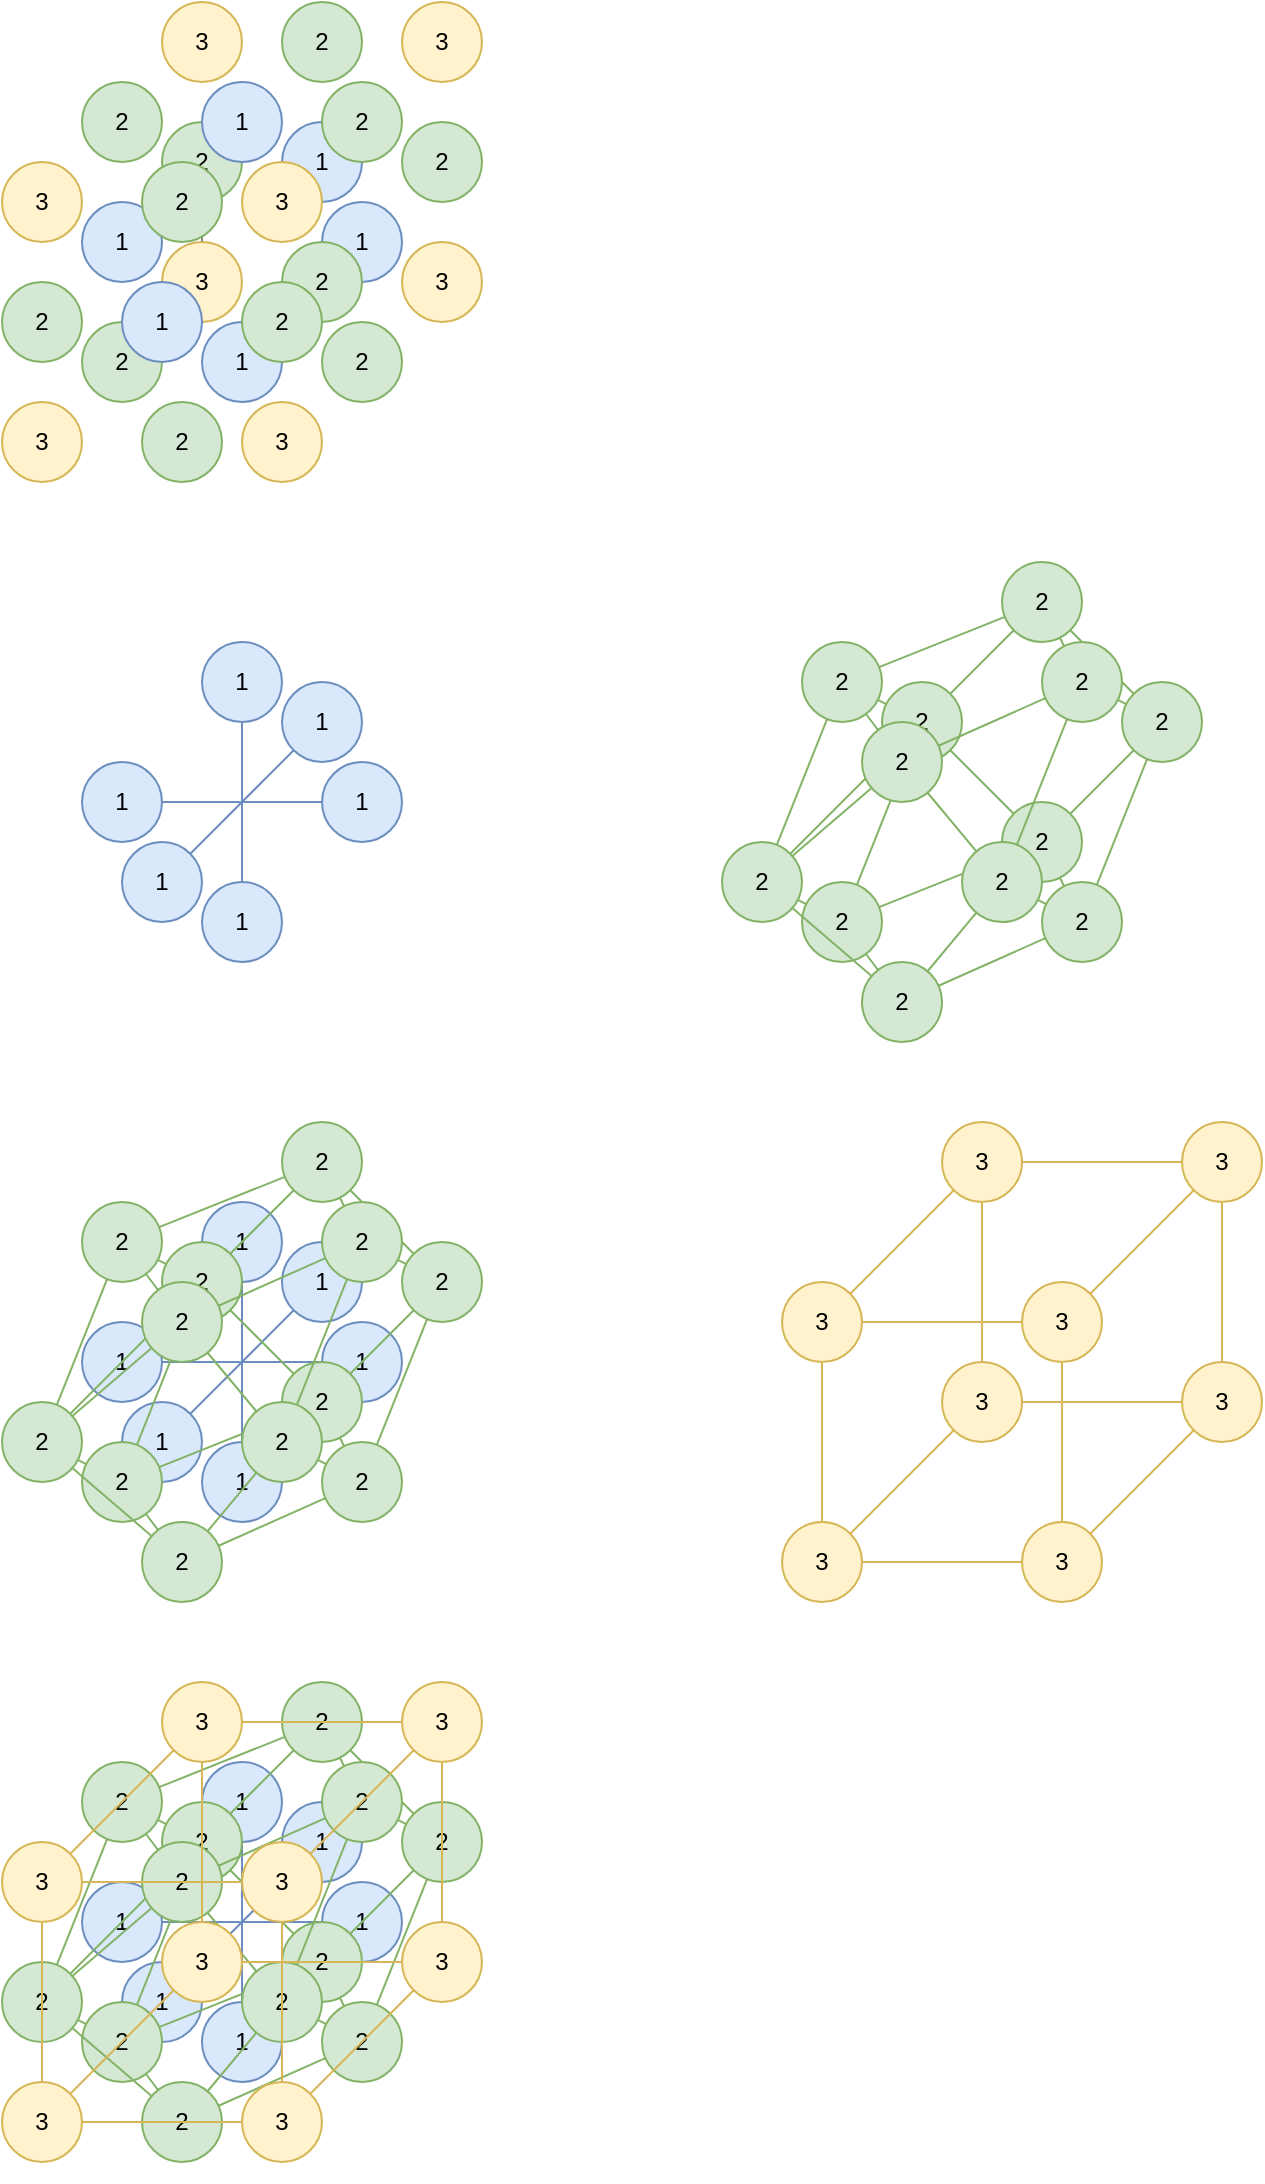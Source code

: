 <mxfile version="24.7.17">
  <diagram name="Side-1" id="XNqwvjINnnKYF0BMImKH">
    <mxGraphModel dx="1126" dy="946" grid="1" gridSize="10" guides="1" tooltips="1" connect="1" arrows="1" fold="1" page="1" pageScale="1" pageWidth="827" pageHeight="1169" math="0" shadow="0">
      <root>
        <mxCell id="0" />
        <mxCell id="1" parent="0" />
        <mxCell id="i4TxU1IBVAhbJ-KxuAWe-100" value="1" style="ellipse;whiteSpace=wrap;html=1;aspect=fixed;strokeColor=#6c8ebf;fillColor=#dae8fc;" vertex="1" parent="1">
          <mxGeometry x="140" y="200" width="40" height="40" as="geometry" />
        </mxCell>
        <mxCell id="i4TxU1IBVAhbJ-KxuAWe-99" value="1" style="ellipse;whiteSpace=wrap;html=1;aspect=fixed;strokeColor=#6c8ebf;fillColor=#dae8fc;" vertex="1" parent="1">
          <mxGeometry x="80" y="140" width="40" height="40" as="geometry" />
        </mxCell>
        <mxCell id="i4TxU1IBVAhbJ-KxuAWe-98" value="1" style="ellipse;whiteSpace=wrap;html=1;aspect=fixed;strokeColor=#6c8ebf;fillColor=#dae8fc;" vertex="1" parent="1">
          <mxGeometry x="200" y="140" width="40" height="40" as="geometry" />
        </mxCell>
        <mxCell id="i4TxU1IBVAhbJ-KxuAWe-94" value="1" style="ellipse;whiteSpace=wrap;html=1;aspect=fixed;strokeColor=#6c8ebf;fillColor=#dae8fc;" vertex="1" parent="1">
          <mxGeometry x="180" y="100" width="40" height="40" as="geometry" />
        </mxCell>
        <mxCell id="i4TxU1IBVAhbJ-KxuAWe-1" value="3" style="ellipse;whiteSpace=wrap;html=1;aspect=fixed;fillColor=#fff2cc;strokeColor=#d6b656;" vertex="1" parent="1">
          <mxGeometry x="40" y="120" width="40" height="40" as="geometry" />
        </mxCell>
        <mxCell id="i4TxU1IBVAhbJ-KxuAWe-18" style="rounded=0;orthogonalLoop=1;jettySize=auto;html=1;endArrow=none;endFill=0;" edge="1" parent="1" source="i4TxU1IBVAhbJ-KxuAWe-86" target="i4TxU1IBVAhbJ-KxuAWe-8">
          <mxGeometry relative="1" as="geometry" />
        </mxCell>
        <mxCell id="i4TxU1IBVAhbJ-KxuAWe-3" value="3" style="ellipse;whiteSpace=wrap;html=1;aspect=fixed;fillColor=#fff2cc;strokeColor=#d6b656;" vertex="1" parent="1">
          <mxGeometry x="40" y="240" width="40" height="40" as="geometry" />
        </mxCell>
        <mxCell id="i4TxU1IBVAhbJ-KxuAWe-4" value="3" style="ellipse;whiteSpace=wrap;html=1;aspect=fixed;fillColor=#fff2cc;strokeColor=#d6b656;" vertex="1" parent="1">
          <mxGeometry x="160" y="240" width="40" height="40" as="geometry" />
        </mxCell>
        <mxCell id="i4TxU1IBVAhbJ-KxuAWe-21" style="edgeStyle=orthogonalEdgeStyle;rounded=0;orthogonalLoop=1;jettySize=auto;html=1;endArrow=none;endFill=0;strokeColor=#808080;" edge="1" parent="1" source="i4TxU1IBVAhbJ-KxuAWe-76" target="i4TxU1IBVAhbJ-KxuAWe-8">
          <mxGeometry relative="1" as="geometry" />
        </mxCell>
        <mxCell id="i4TxU1IBVAhbJ-KxuAWe-6" value="3" style="ellipse;whiteSpace=wrap;html=1;aspect=fixed;strokeColor=#d6b656;fillColor=#fff2cc;" vertex="1" parent="1">
          <mxGeometry x="120" y="40" width="40" height="40" as="geometry" />
        </mxCell>
        <mxCell id="i4TxU1IBVAhbJ-KxuAWe-7" value="3" style="ellipse;whiteSpace=wrap;html=1;aspect=fixed;strokeColor=#d6b656;fillColor=#fff2cc;" vertex="1" parent="1">
          <mxGeometry x="240" y="40" width="40" height="40" as="geometry" />
        </mxCell>
        <mxCell id="i4TxU1IBVAhbJ-KxuAWe-8" value="3" style="ellipse;whiteSpace=wrap;html=1;aspect=fixed;strokeColor=#d6b656;fillColor=#fff2cc;" vertex="1" parent="1">
          <mxGeometry x="120" y="160" width="40" height="40" as="geometry" />
        </mxCell>
        <mxCell id="i4TxU1IBVAhbJ-KxuAWe-9" value="3" style="ellipse;whiteSpace=wrap;html=1;aspect=fixed;strokeColor=#d6b656;fillColor=#fff2cc;" vertex="1" parent="1">
          <mxGeometry x="240" y="160" width="40" height="40" as="geometry" />
        </mxCell>
        <mxCell id="i4TxU1IBVAhbJ-KxuAWe-77" value="2" style="ellipse;whiteSpace=wrap;html=1;aspect=fixed;strokeColor=#82b366;fillColor=#d5e8d4;" vertex="1" parent="1">
          <mxGeometry x="180" y="40" width="40" height="40" as="geometry" />
        </mxCell>
        <mxCell id="i4TxU1IBVAhbJ-KxuAWe-76" value="2" style="ellipse;whiteSpace=wrap;html=1;aspect=fixed;strokeColor=#82b366;fillColor=#d5e8d4;" vertex="1" parent="1">
          <mxGeometry x="120" y="100" width="40" height="40" as="geometry" />
        </mxCell>
        <mxCell id="i4TxU1IBVAhbJ-KxuAWe-75" value="2" style="ellipse;whiteSpace=wrap;html=1;aspect=fixed;strokeColor=#82b366;fillColor=#d5e8d4;" vertex="1" parent="1">
          <mxGeometry x="240" y="100" width="40" height="40" as="geometry" />
        </mxCell>
        <mxCell id="i4TxU1IBVAhbJ-KxuAWe-47" value="2" style="ellipse;whiteSpace=wrap;html=1;aspect=fixed;strokeColor=#82b366;fillColor=#d5e8d4;" vertex="1" parent="1">
          <mxGeometry x="180" y="160" width="40" height="40" as="geometry" />
        </mxCell>
        <mxCell id="i4TxU1IBVAhbJ-KxuAWe-82" value="2" style="ellipse;whiteSpace=wrap;html=1;aspect=fixed;strokeColor=#82b366;fillColor=#d5e8d4;" vertex="1" parent="1">
          <mxGeometry x="80" y="80" width="40" height="40" as="geometry" />
        </mxCell>
        <mxCell id="i4TxU1IBVAhbJ-KxuAWe-84" value="2" style="ellipse;whiteSpace=wrap;html=1;aspect=fixed;strokeColor=#82b366;fillColor=#d5e8d4;" vertex="1" parent="1">
          <mxGeometry x="200" y="80" width="40" height="40" as="geometry" />
        </mxCell>
        <mxCell id="i4TxU1IBVAhbJ-KxuAWe-85" value="2" style="ellipse;whiteSpace=wrap;html=1;aspect=fixed;strokeColor=#82b366;fillColor=#d5e8d4;" vertex="1" parent="1">
          <mxGeometry x="200" y="200" width="40" height="40" as="geometry" />
        </mxCell>
        <mxCell id="i4TxU1IBVAhbJ-KxuAWe-86" value="2" style="ellipse;whiteSpace=wrap;html=1;aspect=fixed;strokeColor=#82b366;fillColor=#d5e8d4;" vertex="1" parent="1">
          <mxGeometry x="80" y="200" width="40" height="40" as="geometry" />
        </mxCell>
        <mxCell id="i4TxU1IBVAhbJ-KxuAWe-91" value="2" style="ellipse;whiteSpace=wrap;html=1;aspect=fixed;strokeColor=#82b366;fillColor=#d5e8d4;" vertex="1" parent="1">
          <mxGeometry x="110" y="120" width="40" height="40" as="geometry" />
        </mxCell>
        <mxCell id="i4TxU1IBVAhbJ-KxuAWe-90" value="2" style="ellipse;whiteSpace=wrap;html=1;aspect=fixed;strokeColor=#82b366;fillColor=#d5e8d4;" vertex="1" parent="1">
          <mxGeometry x="40" y="180" width="40" height="40" as="geometry" />
        </mxCell>
        <mxCell id="i4TxU1IBVAhbJ-KxuAWe-89" value="2" style="ellipse;whiteSpace=wrap;html=1;aspect=fixed;strokeColor=#82b366;fillColor=#d5e8d4;" vertex="1" parent="1">
          <mxGeometry x="160" y="180" width="40" height="40" as="geometry" />
        </mxCell>
        <mxCell id="i4TxU1IBVAhbJ-KxuAWe-88" value="2" style="ellipse;whiteSpace=wrap;html=1;aspect=fixed;strokeColor=#82b366;fillColor=#d5e8d4;" vertex="1" parent="1">
          <mxGeometry x="110" y="240" width="40" height="40" as="geometry" />
        </mxCell>
        <mxCell id="i4TxU1IBVAhbJ-KxuAWe-95" value="" style="rounded=0;orthogonalLoop=1;jettySize=auto;html=1;endArrow=none;endFill=0;" edge="1" parent="1" source="i4TxU1IBVAhbJ-KxuAWe-5" target="i4TxU1IBVAhbJ-KxuAWe-94">
          <mxGeometry relative="1" as="geometry">
            <mxPoint x="234" y="166" as="sourcePoint" />
            <mxPoint x="286" y="114" as="targetPoint" />
          </mxGeometry>
        </mxCell>
        <mxCell id="i4TxU1IBVAhbJ-KxuAWe-5" value="3" style="ellipse;whiteSpace=wrap;html=1;aspect=fixed;fillColor=#fff2cc;strokeColor=#d6b656;" vertex="1" parent="1">
          <mxGeometry x="160" y="120" width="40" height="40" as="geometry" />
        </mxCell>
        <mxCell id="i4TxU1IBVAhbJ-KxuAWe-96" value="1" style="ellipse;whiteSpace=wrap;html=1;aspect=fixed;strokeColor=#6c8ebf;fillColor=#dae8fc;" vertex="1" parent="1">
          <mxGeometry x="140" y="80" width="40" height="40" as="geometry" />
        </mxCell>
        <mxCell id="i4TxU1IBVAhbJ-KxuAWe-93" value="1" style="ellipse;whiteSpace=wrap;html=1;aspect=fixed;strokeColor=#6c8ebf;fillColor=#dae8fc;" vertex="1" parent="1">
          <mxGeometry x="100" y="180" width="40" height="40" as="geometry" />
        </mxCell>
        <mxCell id="i4TxU1IBVAhbJ-KxuAWe-226" value="" style="group" vertex="1" connectable="0" parent="1">
          <mxGeometry x="400" y="320" width="240" height="240" as="geometry" />
        </mxCell>
        <mxCell id="i4TxU1IBVAhbJ-KxuAWe-155" style="rounded=0;orthogonalLoop=1;jettySize=auto;html=1;endArrow=none;endFill=0;fillColor=#d5e8d4;strokeColor=#82b366;" edge="1" parent="i4TxU1IBVAhbJ-KxuAWe-226" source="i4TxU1IBVAhbJ-KxuAWe-121" target="i4TxU1IBVAhbJ-KxuAWe-125">
          <mxGeometry relative="1" as="geometry" />
        </mxCell>
        <mxCell id="i4TxU1IBVAhbJ-KxuAWe-156" style="rounded=0;orthogonalLoop=1;jettySize=auto;html=1;endArrow=none;endFill=0;fillColor=#d5e8d4;strokeColor=#82b366;" edge="1" parent="i4TxU1IBVAhbJ-KxuAWe-226" source="i4TxU1IBVAhbJ-KxuAWe-121" target="i4TxU1IBVAhbJ-KxuAWe-122">
          <mxGeometry relative="1" as="geometry" />
        </mxCell>
        <mxCell id="i4TxU1IBVAhbJ-KxuAWe-157" style="rounded=0;orthogonalLoop=1;jettySize=auto;html=1;endArrow=none;endFill=0;fillColor=#d5e8d4;strokeColor=#82b366;" edge="1" parent="i4TxU1IBVAhbJ-KxuAWe-226" source="i4TxU1IBVAhbJ-KxuAWe-121" target="i4TxU1IBVAhbJ-KxuAWe-126">
          <mxGeometry relative="1" as="geometry" />
        </mxCell>
        <mxCell id="i4TxU1IBVAhbJ-KxuAWe-158" style="rounded=0;orthogonalLoop=1;jettySize=auto;html=1;endArrow=none;endFill=0;fillColor=#d5e8d4;strokeColor=#82b366;" edge="1" parent="i4TxU1IBVAhbJ-KxuAWe-226" source="i4TxU1IBVAhbJ-KxuAWe-121" target="i4TxU1IBVAhbJ-KxuAWe-123">
          <mxGeometry relative="1" as="geometry" />
        </mxCell>
        <mxCell id="i4TxU1IBVAhbJ-KxuAWe-121" value="2" style="ellipse;whiteSpace=wrap;html=1;aspect=fixed;strokeColor=#82b366;fillColor=#d5e8d4;" vertex="1" parent="i4TxU1IBVAhbJ-KxuAWe-226">
          <mxGeometry x="140" width="40" height="40" as="geometry" />
        </mxCell>
        <mxCell id="i4TxU1IBVAhbJ-KxuAWe-167" style="rounded=0;orthogonalLoop=1;jettySize=auto;html=1;endArrow=none;endFill=0;fillColor=#d5e8d4;strokeColor=#82b366;" edge="1" parent="i4TxU1IBVAhbJ-KxuAWe-226" source="i4TxU1IBVAhbJ-KxuAWe-122" target="i4TxU1IBVAhbJ-KxuAWe-124">
          <mxGeometry relative="1" as="geometry" />
        </mxCell>
        <mxCell id="i4TxU1IBVAhbJ-KxuAWe-168" style="rounded=0;orthogonalLoop=1;jettySize=auto;html=1;endArrow=none;endFill=0;fillColor=#d5e8d4;strokeColor=#82b366;" edge="1" parent="i4TxU1IBVAhbJ-KxuAWe-226" source="i4TxU1IBVAhbJ-KxuAWe-122" target="i4TxU1IBVAhbJ-KxuAWe-130">
          <mxGeometry relative="1" as="geometry" />
        </mxCell>
        <mxCell id="i4TxU1IBVAhbJ-KxuAWe-122" value="2" style="ellipse;whiteSpace=wrap;html=1;aspect=fixed;strokeColor=#82b366;fillColor=#d5e8d4;" vertex="1" parent="i4TxU1IBVAhbJ-KxuAWe-226">
          <mxGeometry x="80" y="60" width="40" height="40" as="geometry" />
        </mxCell>
        <mxCell id="i4TxU1IBVAhbJ-KxuAWe-173" style="rounded=0;orthogonalLoop=1;jettySize=auto;html=1;endArrow=none;endFill=0;fillColor=#d5e8d4;strokeColor=#82b366;" edge="1" parent="i4TxU1IBVAhbJ-KxuAWe-226" source="i4TxU1IBVAhbJ-KxuAWe-123" target="i4TxU1IBVAhbJ-KxuAWe-124">
          <mxGeometry relative="1" as="geometry" />
        </mxCell>
        <mxCell id="i4TxU1IBVAhbJ-KxuAWe-174" style="rounded=0;orthogonalLoop=1;jettySize=auto;html=1;endArrow=none;endFill=0;fillColor=#d5e8d4;strokeColor=#82b366;" edge="1" parent="i4TxU1IBVAhbJ-KxuAWe-226" source="i4TxU1IBVAhbJ-KxuAWe-123" target="i4TxU1IBVAhbJ-KxuAWe-127">
          <mxGeometry relative="1" as="geometry" />
        </mxCell>
        <mxCell id="i4TxU1IBVAhbJ-KxuAWe-123" value="2" style="ellipse;whiteSpace=wrap;html=1;aspect=fixed;strokeColor=#82b366;fillColor=#d5e8d4;" vertex="1" parent="i4TxU1IBVAhbJ-KxuAWe-226">
          <mxGeometry x="200" y="60" width="40" height="40" as="geometry" />
        </mxCell>
        <mxCell id="i4TxU1IBVAhbJ-KxuAWe-175" style="rounded=0;orthogonalLoop=1;jettySize=auto;html=1;endArrow=none;endFill=0;fillColor=#d5e8d4;strokeColor=#82b366;" edge="1" parent="i4TxU1IBVAhbJ-KxuAWe-226" source="i4TxU1IBVAhbJ-KxuAWe-124" target="i4TxU1IBVAhbJ-KxuAWe-127">
          <mxGeometry relative="1" as="geometry" />
        </mxCell>
        <mxCell id="i4TxU1IBVAhbJ-KxuAWe-124" value="2" style="ellipse;whiteSpace=wrap;html=1;aspect=fixed;strokeColor=#82b366;fillColor=#d5e8d4;" vertex="1" parent="i4TxU1IBVAhbJ-KxuAWe-226">
          <mxGeometry x="140" y="120" width="40" height="40" as="geometry" />
        </mxCell>
        <mxCell id="i4TxU1IBVAhbJ-KxuAWe-159" style="rounded=0;orthogonalLoop=1;jettySize=auto;html=1;endArrow=none;endFill=0;fillColor=#d5e8d4;strokeColor=#82b366;" edge="1" parent="i4TxU1IBVAhbJ-KxuAWe-226" source="i4TxU1IBVAhbJ-KxuAWe-125" target="i4TxU1IBVAhbJ-KxuAWe-129">
          <mxGeometry relative="1" as="geometry" />
        </mxCell>
        <mxCell id="i4TxU1IBVAhbJ-KxuAWe-160" style="rounded=0;orthogonalLoop=1;jettySize=auto;html=1;endArrow=none;endFill=0;fillColor=#d5e8d4;strokeColor=#82b366;" edge="1" parent="i4TxU1IBVAhbJ-KxuAWe-226" source="i4TxU1IBVAhbJ-KxuAWe-125" target="i4TxU1IBVAhbJ-KxuAWe-130">
          <mxGeometry relative="1" as="geometry" />
        </mxCell>
        <mxCell id="i4TxU1IBVAhbJ-KxuAWe-161" style="rounded=0;orthogonalLoop=1;jettySize=auto;html=1;endArrow=none;endFill=0;fillColor=#d5e8d4;strokeColor=#82b366;" edge="1" parent="i4TxU1IBVAhbJ-KxuAWe-226" source="i4TxU1IBVAhbJ-KxuAWe-125" target="i4TxU1IBVAhbJ-KxuAWe-122">
          <mxGeometry relative="1" as="geometry" />
        </mxCell>
        <mxCell id="i4TxU1IBVAhbJ-KxuAWe-125" value="2" style="ellipse;whiteSpace=wrap;html=1;aspect=fixed;strokeColor=#82b366;fillColor=#d5e8d4;" vertex="1" parent="i4TxU1IBVAhbJ-KxuAWe-226">
          <mxGeometry x="40" y="40" width="40" height="40" as="geometry" />
        </mxCell>
        <mxCell id="i4TxU1IBVAhbJ-KxuAWe-162" style="rounded=0;orthogonalLoop=1;jettySize=auto;html=1;endArrow=none;endFill=0;fillColor=#d5e8d4;strokeColor=#82b366;" edge="1" parent="i4TxU1IBVAhbJ-KxuAWe-226" source="i4TxU1IBVAhbJ-KxuAWe-126" target="i4TxU1IBVAhbJ-KxuAWe-129">
          <mxGeometry relative="1" as="geometry" />
        </mxCell>
        <mxCell id="i4TxU1IBVAhbJ-KxuAWe-163" style="rounded=0;orthogonalLoop=1;jettySize=auto;html=1;endArrow=none;endFill=0;fillColor=#d5e8d4;strokeColor=#82b366;" edge="1" parent="i4TxU1IBVAhbJ-KxuAWe-226" source="i4TxU1IBVAhbJ-KxuAWe-126" target="i4TxU1IBVAhbJ-KxuAWe-131">
          <mxGeometry relative="1" as="geometry" />
        </mxCell>
        <mxCell id="i4TxU1IBVAhbJ-KxuAWe-164" style="rounded=0;orthogonalLoop=1;jettySize=auto;html=1;endArrow=none;endFill=0;fillColor=#d5e8d4;strokeColor=#82b366;" edge="1" parent="i4TxU1IBVAhbJ-KxuAWe-226" source="i4TxU1IBVAhbJ-KxuAWe-126" target="i4TxU1IBVAhbJ-KxuAWe-123">
          <mxGeometry relative="1" as="geometry" />
        </mxCell>
        <mxCell id="i4TxU1IBVAhbJ-KxuAWe-126" value="2" style="ellipse;whiteSpace=wrap;html=1;aspect=fixed;strokeColor=#82b366;fillColor=#d5e8d4;" vertex="1" parent="i4TxU1IBVAhbJ-KxuAWe-226">
          <mxGeometry x="160" y="40" width="40" height="40" as="geometry" />
        </mxCell>
        <mxCell id="i4TxU1IBVAhbJ-KxuAWe-176" style="rounded=0;orthogonalLoop=1;jettySize=auto;html=1;endArrow=none;endFill=0;fillColor=#d5e8d4;strokeColor=#82b366;" edge="1" parent="i4TxU1IBVAhbJ-KxuAWe-226" source="i4TxU1IBVAhbJ-KxuAWe-127" target="i4TxU1IBVAhbJ-KxuAWe-131">
          <mxGeometry relative="1" as="geometry" />
        </mxCell>
        <mxCell id="i4TxU1IBVAhbJ-KxuAWe-177" style="rounded=0;orthogonalLoop=1;jettySize=auto;html=1;endArrow=none;endFill=0;fillColor=#d5e8d4;strokeColor=#82b366;" edge="1" parent="i4TxU1IBVAhbJ-KxuAWe-226" source="i4TxU1IBVAhbJ-KxuAWe-127" target="i4TxU1IBVAhbJ-KxuAWe-132">
          <mxGeometry relative="1" as="geometry" />
        </mxCell>
        <mxCell id="i4TxU1IBVAhbJ-KxuAWe-127" value="2" style="ellipse;whiteSpace=wrap;html=1;aspect=fixed;strokeColor=#82b366;fillColor=#d5e8d4;" vertex="1" parent="i4TxU1IBVAhbJ-KxuAWe-226">
          <mxGeometry x="160" y="160" width="40" height="40" as="geometry" />
        </mxCell>
        <mxCell id="i4TxU1IBVAhbJ-KxuAWe-169" style="rounded=0;orthogonalLoop=1;jettySize=auto;html=1;endArrow=none;endFill=0;fillColor=#d5e8d4;strokeColor=#82b366;" edge="1" parent="i4TxU1IBVAhbJ-KxuAWe-226" source="i4TxU1IBVAhbJ-KxuAWe-128" target="i4TxU1IBVAhbJ-KxuAWe-130">
          <mxGeometry relative="1" as="geometry" />
        </mxCell>
        <mxCell id="i4TxU1IBVAhbJ-KxuAWe-170" style="rounded=0;orthogonalLoop=1;jettySize=auto;html=1;endArrow=none;endFill=0;fillColor=#d5e8d4;strokeColor=#82b366;" edge="1" parent="i4TxU1IBVAhbJ-KxuAWe-226" source="i4TxU1IBVAhbJ-KxuAWe-128" target="i4TxU1IBVAhbJ-KxuAWe-122">
          <mxGeometry relative="1" as="geometry" />
        </mxCell>
        <mxCell id="i4TxU1IBVAhbJ-KxuAWe-171" style="rounded=0;orthogonalLoop=1;jettySize=auto;html=1;endArrow=none;endFill=0;fillColor=#d5e8d4;strokeColor=#82b366;" edge="1" parent="i4TxU1IBVAhbJ-KxuAWe-226" source="i4TxU1IBVAhbJ-KxuAWe-128" target="i4TxU1IBVAhbJ-KxuAWe-124">
          <mxGeometry relative="1" as="geometry" />
        </mxCell>
        <mxCell id="i4TxU1IBVAhbJ-KxuAWe-172" style="rounded=0;orthogonalLoop=1;jettySize=auto;html=1;endArrow=none;endFill=0;fillColor=#d5e8d4;strokeColor=#82b366;" edge="1" parent="i4TxU1IBVAhbJ-KxuAWe-226" source="i4TxU1IBVAhbJ-KxuAWe-128" target="i4TxU1IBVAhbJ-KxuAWe-132">
          <mxGeometry relative="1" as="geometry" />
        </mxCell>
        <mxCell id="i4TxU1IBVAhbJ-KxuAWe-128" value="2" style="ellipse;whiteSpace=wrap;html=1;aspect=fixed;strokeColor=#82b366;fillColor=#d5e8d4;" vertex="1" parent="i4TxU1IBVAhbJ-KxuAWe-226">
          <mxGeometry x="40" y="160" width="40" height="40" as="geometry" />
        </mxCell>
        <mxCell id="i4TxU1IBVAhbJ-KxuAWe-165" style="rounded=0;orthogonalLoop=1;jettySize=auto;html=1;endArrow=none;endFill=0;fillColor=#d5e8d4;strokeColor=#82b366;" edge="1" parent="i4TxU1IBVAhbJ-KxuAWe-226" source="i4TxU1IBVAhbJ-KxuAWe-129" target="i4TxU1IBVAhbJ-KxuAWe-130">
          <mxGeometry relative="1" as="geometry" />
        </mxCell>
        <mxCell id="i4TxU1IBVAhbJ-KxuAWe-166" style="rounded=0;orthogonalLoop=1;jettySize=auto;html=1;endArrow=none;endFill=0;fillColor=#d5e8d4;strokeColor=#82b366;" edge="1" parent="i4TxU1IBVAhbJ-KxuAWe-226" source="i4TxU1IBVAhbJ-KxuAWe-129" target="i4TxU1IBVAhbJ-KxuAWe-131">
          <mxGeometry relative="1" as="geometry" />
        </mxCell>
        <mxCell id="i4TxU1IBVAhbJ-KxuAWe-129" value="2" style="ellipse;whiteSpace=wrap;html=1;aspect=fixed;strokeColor=#82b366;fillColor=#d5e8d4;" vertex="1" parent="i4TxU1IBVAhbJ-KxuAWe-226">
          <mxGeometry x="70" y="80" width="40" height="40" as="geometry" />
        </mxCell>
        <mxCell id="i4TxU1IBVAhbJ-KxuAWe-130" value="2" style="ellipse;whiteSpace=wrap;html=1;aspect=fixed;strokeColor=#82b366;fillColor=#d5e8d4;" vertex="1" parent="i4TxU1IBVAhbJ-KxuAWe-226">
          <mxGeometry y="140" width="40" height="40" as="geometry" />
        </mxCell>
        <mxCell id="i4TxU1IBVAhbJ-KxuAWe-131" value="2" style="ellipse;whiteSpace=wrap;html=1;aspect=fixed;strokeColor=#82b366;fillColor=#d5e8d4;" vertex="1" parent="i4TxU1IBVAhbJ-KxuAWe-226">
          <mxGeometry x="120" y="140" width="40" height="40" as="geometry" />
        </mxCell>
        <mxCell id="i4TxU1IBVAhbJ-KxuAWe-178" style="rounded=0;orthogonalLoop=1;jettySize=auto;html=1;endArrow=none;endFill=0;fillColor=#d5e8d4;strokeColor=#82b366;" edge="1" parent="i4TxU1IBVAhbJ-KxuAWe-226" source="i4TxU1IBVAhbJ-KxuAWe-132" target="i4TxU1IBVAhbJ-KxuAWe-131">
          <mxGeometry relative="1" as="geometry" />
        </mxCell>
        <mxCell id="i4TxU1IBVAhbJ-KxuAWe-179" style="rounded=0;orthogonalLoop=1;jettySize=auto;html=1;endArrow=none;endFill=0;fillColor=#d5e8d4;strokeColor=#82b366;" edge="1" parent="i4TxU1IBVAhbJ-KxuAWe-226" source="i4TxU1IBVAhbJ-KxuAWe-132" target="i4TxU1IBVAhbJ-KxuAWe-130">
          <mxGeometry relative="1" as="geometry" />
        </mxCell>
        <mxCell id="i4TxU1IBVAhbJ-KxuAWe-132" value="2" style="ellipse;whiteSpace=wrap;html=1;aspect=fixed;strokeColor=#82b366;fillColor=#d5e8d4;" vertex="1" parent="i4TxU1IBVAhbJ-KxuAWe-226">
          <mxGeometry x="70" y="200" width="40" height="40" as="geometry" />
        </mxCell>
        <mxCell id="i4TxU1IBVAhbJ-KxuAWe-265" value="" style="group" vertex="1" connectable="0" parent="1">
          <mxGeometry x="80" y="360" width="160" height="160" as="geometry" />
        </mxCell>
        <mxCell id="i4TxU1IBVAhbJ-KxuAWe-101" value="1" style="ellipse;whiteSpace=wrap;html=1;aspect=fixed;strokeColor=#6c8ebf;fillColor=#dae8fc;" vertex="1" parent="i4TxU1IBVAhbJ-KxuAWe-265">
          <mxGeometry x="60" y="120" width="40" height="40" as="geometry" />
        </mxCell>
        <mxCell id="i4TxU1IBVAhbJ-KxuAWe-108" style="edgeStyle=orthogonalEdgeStyle;rounded=0;orthogonalLoop=1;jettySize=auto;html=1;endArrow=none;endFill=0;strokeColor=#6c8ebf;fillColor=#dae8fc;" edge="1" parent="i4TxU1IBVAhbJ-KxuAWe-265" source="i4TxU1IBVAhbJ-KxuAWe-102" target="i4TxU1IBVAhbJ-KxuAWe-103">
          <mxGeometry relative="1" as="geometry" />
        </mxCell>
        <mxCell id="i4TxU1IBVAhbJ-KxuAWe-102" value="1" style="ellipse;whiteSpace=wrap;html=1;aspect=fixed;strokeColor=#6c8ebf;fillColor=#dae8fc;" vertex="1" parent="i4TxU1IBVAhbJ-KxuAWe-265">
          <mxGeometry y="60" width="40" height="40" as="geometry" />
        </mxCell>
        <mxCell id="i4TxU1IBVAhbJ-KxuAWe-103" value="1" style="ellipse;whiteSpace=wrap;html=1;aspect=fixed;strokeColor=#6c8ebf;fillColor=#dae8fc;" vertex="1" parent="i4TxU1IBVAhbJ-KxuAWe-265">
          <mxGeometry x="120" y="60" width="40" height="40" as="geometry" />
        </mxCell>
        <mxCell id="i4TxU1IBVAhbJ-KxuAWe-104" value="1" style="ellipse;whiteSpace=wrap;html=1;aspect=fixed;strokeColor=#6c8ebf;fillColor=#dae8fc;" vertex="1" parent="i4TxU1IBVAhbJ-KxuAWe-265">
          <mxGeometry x="100" y="20" width="40" height="40" as="geometry" />
        </mxCell>
        <mxCell id="i4TxU1IBVAhbJ-KxuAWe-109" style="edgeStyle=orthogonalEdgeStyle;rounded=0;orthogonalLoop=1;jettySize=auto;html=1;endArrow=none;endFill=0;strokeColor=#6c8ebf;fillColor=#dae8fc;" edge="1" parent="i4TxU1IBVAhbJ-KxuAWe-265" source="i4TxU1IBVAhbJ-KxuAWe-105" target="i4TxU1IBVAhbJ-KxuAWe-101">
          <mxGeometry relative="1" as="geometry" />
        </mxCell>
        <mxCell id="i4TxU1IBVAhbJ-KxuAWe-105" value="1" style="ellipse;whiteSpace=wrap;html=1;aspect=fixed;strokeColor=#6c8ebf;fillColor=#dae8fc;" vertex="1" parent="i4TxU1IBVAhbJ-KxuAWe-265">
          <mxGeometry x="60" width="40" height="40" as="geometry" />
        </mxCell>
        <mxCell id="i4TxU1IBVAhbJ-KxuAWe-107" style="rounded=0;orthogonalLoop=1;jettySize=auto;html=1;endArrow=none;endFill=0;strokeColor=#6c8ebf;fillColor=#dae8fc;" edge="1" parent="i4TxU1IBVAhbJ-KxuAWe-265" source="i4TxU1IBVAhbJ-KxuAWe-106" target="i4TxU1IBVAhbJ-KxuAWe-104">
          <mxGeometry relative="1" as="geometry" />
        </mxCell>
        <mxCell id="i4TxU1IBVAhbJ-KxuAWe-106" value="1" style="ellipse;whiteSpace=wrap;html=1;aspect=fixed;strokeColor=#6c8ebf;fillColor=#dae8fc;" vertex="1" parent="i4TxU1IBVAhbJ-KxuAWe-265">
          <mxGeometry x="20" y="100" width="40" height="40" as="geometry" />
        </mxCell>
        <mxCell id="i4TxU1IBVAhbJ-KxuAWe-266" value="" style="group" vertex="1" connectable="0" parent="1">
          <mxGeometry x="80" y="640" width="190" height="210" as="geometry" />
        </mxCell>
        <mxCell id="i4TxU1IBVAhbJ-KxuAWe-180" value="1" style="ellipse;whiteSpace=wrap;html=1;aspect=fixed;strokeColor=#6c8ebf;fillColor=#dae8fc;" vertex="1" parent="i4TxU1IBVAhbJ-KxuAWe-266">
          <mxGeometry x="60" y="120" width="40" height="40" as="geometry" />
        </mxCell>
        <mxCell id="i4TxU1IBVAhbJ-KxuAWe-181" style="edgeStyle=orthogonalEdgeStyle;rounded=0;orthogonalLoop=1;jettySize=auto;html=1;endArrow=none;endFill=0;strokeColor=#6c8ebf;fillColor=#dae8fc;" edge="1" parent="i4TxU1IBVAhbJ-KxuAWe-266" source="i4TxU1IBVAhbJ-KxuAWe-182" target="i4TxU1IBVAhbJ-KxuAWe-183">
          <mxGeometry relative="1" as="geometry" />
        </mxCell>
        <mxCell id="i4TxU1IBVAhbJ-KxuAWe-182" value="1" style="ellipse;whiteSpace=wrap;html=1;aspect=fixed;strokeColor=#6c8ebf;fillColor=#dae8fc;" vertex="1" parent="i4TxU1IBVAhbJ-KxuAWe-266">
          <mxGeometry y="60" width="40" height="40" as="geometry" />
        </mxCell>
        <mxCell id="i4TxU1IBVAhbJ-KxuAWe-183" value="1" style="ellipse;whiteSpace=wrap;html=1;aspect=fixed;strokeColor=#6c8ebf;fillColor=#dae8fc;" vertex="1" parent="i4TxU1IBVAhbJ-KxuAWe-266">
          <mxGeometry x="120" y="60" width="40" height="40" as="geometry" />
        </mxCell>
        <mxCell id="i4TxU1IBVAhbJ-KxuAWe-184" value="1" style="ellipse;whiteSpace=wrap;html=1;aspect=fixed;strokeColor=#6c8ebf;fillColor=#dae8fc;" vertex="1" parent="i4TxU1IBVAhbJ-KxuAWe-266">
          <mxGeometry x="100" y="20" width="40" height="40" as="geometry" />
        </mxCell>
        <mxCell id="i4TxU1IBVAhbJ-KxuAWe-185" style="edgeStyle=orthogonalEdgeStyle;rounded=0;orthogonalLoop=1;jettySize=auto;html=1;endArrow=none;endFill=0;strokeColor=#6c8ebf;fillColor=#dae8fc;" edge="1" parent="i4TxU1IBVAhbJ-KxuAWe-266" source="i4TxU1IBVAhbJ-KxuAWe-186" target="i4TxU1IBVAhbJ-KxuAWe-180">
          <mxGeometry relative="1" as="geometry" />
        </mxCell>
        <mxCell id="i4TxU1IBVAhbJ-KxuAWe-186" value="1" style="ellipse;whiteSpace=wrap;html=1;aspect=fixed;strokeColor=#6c8ebf;fillColor=#dae8fc;" vertex="1" parent="i4TxU1IBVAhbJ-KxuAWe-266">
          <mxGeometry x="60" width="40" height="40" as="geometry" />
        </mxCell>
        <mxCell id="i4TxU1IBVAhbJ-KxuAWe-187" style="rounded=0;orthogonalLoop=1;jettySize=auto;html=1;endArrow=none;endFill=0;strokeColor=#6c8ebf;fillColor=#dae8fc;" edge="1" parent="i4TxU1IBVAhbJ-KxuAWe-266" source="i4TxU1IBVAhbJ-KxuAWe-188" target="i4TxU1IBVAhbJ-KxuAWe-184">
          <mxGeometry relative="1" as="geometry" />
        </mxCell>
        <mxCell id="i4TxU1IBVAhbJ-KxuAWe-188" value="1" style="ellipse;whiteSpace=wrap;html=1;aspect=fixed;strokeColor=#6c8ebf;fillColor=#dae8fc;" vertex="1" parent="i4TxU1IBVAhbJ-KxuAWe-266">
          <mxGeometry x="20" y="100" width="40" height="40" as="geometry" />
        </mxCell>
        <mxCell id="i4TxU1IBVAhbJ-KxuAWe-227" value="" style="group" vertex="1" connectable="0" parent="i4TxU1IBVAhbJ-KxuAWe-266">
          <mxGeometry x="-40" y="-40" width="240" height="240" as="geometry" />
        </mxCell>
        <mxCell id="i4TxU1IBVAhbJ-KxuAWe-228" style="rounded=0;orthogonalLoop=1;jettySize=auto;html=1;endArrow=none;endFill=0;fillColor=#d5e8d4;strokeColor=#82b366;" edge="1" parent="i4TxU1IBVAhbJ-KxuAWe-227" source="i4TxU1IBVAhbJ-KxuAWe-232" target="i4TxU1IBVAhbJ-KxuAWe-244">
          <mxGeometry relative="1" as="geometry" />
        </mxCell>
        <mxCell id="i4TxU1IBVAhbJ-KxuAWe-229" style="rounded=0;orthogonalLoop=1;jettySize=auto;html=1;endArrow=none;endFill=0;fillColor=#d5e8d4;strokeColor=#82b366;" edge="1" parent="i4TxU1IBVAhbJ-KxuAWe-227" source="i4TxU1IBVAhbJ-KxuAWe-232" target="i4TxU1IBVAhbJ-KxuAWe-235">
          <mxGeometry relative="1" as="geometry" />
        </mxCell>
        <mxCell id="i4TxU1IBVAhbJ-KxuAWe-230" style="rounded=0;orthogonalLoop=1;jettySize=auto;html=1;endArrow=none;endFill=0;fillColor=#d5e8d4;strokeColor=#82b366;" edge="1" parent="i4TxU1IBVAhbJ-KxuAWe-227" source="i4TxU1IBVAhbJ-KxuAWe-232" target="i4TxU1IBVAhbJ-KxuAWe-248">
          <mxGeometry relative="1" as="geometry" />
        </mxCell>
        <mxCell id="i4TxU1IBVAhbJ-KxuAWe-231" style="rounded=0;orthogonalLoop=1;jettySize=auto;html=1;endArrow=none;endFill=0;fillColor=#d5e8d4;strokeColor=#82b366;" edge="1" parent="i4TxU1IBVAhbJ-KxuAWe-227" source="i4TxU1IBVAhbJ-KxuAWe-232" target="i4TxU1IBVAhbJ-KxuAWe-238">
          <mxGeometry relative="1" as="geometry" />
        </mxCell>
        <mxCell id="i4TxU1IBVAhbJ-KxuAWe-232" value="2" style="ellipse;whiteSpace=wrap;html=1;aspect=fixed;strokeColor=#82b366;fillColor=#d5e8d4;" vertex="1" parent="i4TxU1IBVAhbJ-KxuAWe-227">
          <mxGeometry x="140" width="40" height="40" as="geometry" />
        </mxCell>
        <mxCell id="i4TxU1IBVAhbJ-KxuAWe-233" style="rounded=0;orthogonalLoop=1;jettySize=auto;html=1;endArrow=none;endFill=0;fillColor=#d5e8d4;strokeColor=#82b366;" edge="1" parent="i4TxU1IBVAhbJ-KxuAWe-227" source="i4TxU1IBVAhbJ-KxuAWe-235" target="i4TxU1IBVAhbJ-KxuAWe-240">
          <mxGeometry relative="1" as="geometry" />
        </mxCell>
        <mxCell id="i4TxU1IBVAhbJ-KxuAWe-234" style="rounded=0;orthogonalLoop=1;jettySize=auto;html=1;endArrow=none;endFill=0;fillColor=#d5e8d4;strokeColor=#82b366;" edge="1" parent="i4TxU1IBVAhbJ-KxuAWe-227" source="i4TxU1IBVAhbJ-KxuAWe-235" target="i4TxU1IBVAhbJ-KxuAWe-260">
          <mxGeometry relative="1" as="geometry" />
        </mxCell>
        <mxCell id="i4TxU1IBVAhbJ-KxuAWe-235" value="2" style="ellipse;whiteSpace=wrap;html=1;aspect=fixed;strokeColor=#82b366;fillColor=#d5e8d4;" vertex="1" parent="i4TxU1IBVAhbJ-KxuAWe-227">
          <mxGeometry x="80" y="60" width="40" height="40" as="geometry" />
        </mxCell>
        <mxCell id="i4TxU1IBVAhbJ-KxuAWe-236" style="rounded=0;orthogonalLoop=1;jettySize=auto;html=1;endArrow=none;endFill=0;fillColor=#d5e8d4;strokeColor=#82b366;" edge="1" parent="i4TxU1IBVAhbJ-KxuAWe-227" source="i4TxU1IBVAhbJ-KxuAWe-238" target="i4TxU1IBVAhbJ-KxuAWe-240">
          <mxGeometry relative="1" as="geometry" />
        </mxCell>
        <mxCell id="i4TxU1IBVAhbJ-KxuAWe-237" style="rounded=0;orthogonalLoop=1;jettySize=auto;html=1;endArrow=none;endFill=0;fillColor=#d5e8d4;strokeColor=#82b366;" edge="1" parent="i4TxU1IBVAhbJ-KxuAWe-227" source="i4TxU1IBVAhbJ-KxuAWe-238" target="i4TxU1IBVAhbJ-KxuAWe-251">
          <mxGeometry relative="1" as="geometry" />
        </mxCell>
        <mxCell id="i4TxU1IBVAhbJ-KxuAWe-238" value="2" style="ellipse;whiteSpace=wrap;html=1;aspect=fixed;strokeColor=#82b366;fillColor=#d5e8d4;" vertex="1" parent="i4TxU1IBVAhbJ-KxuAWe-227">
          <mxGeometry x="200" y="60" width="40" height="40" as="geometry" />
        </mxCell>
        <mxCell id="i4TxU1IBVAhbJ-KxuAWe-239" style="rounded=0;orthogonalLoop=1;jettySize=auto;html=1;endArrow=none;endFill=0;fillColor=#d5e8d4;strokeColor=#82b366;" edge="1" parent="i4TxU1IBVAhbJ-KxuAWe-227" source="i4TxU1IBVAhbJ-KxuAWe-240" target="i4TxU1IBVAhbJ-KxuAWe-251">
          <mxGeometry relative="1" as="geometry" />
        </mxCell>
        <mxCell id="i4TxU1IBVAhbJ-KxuAWe-240" value="2" style="ellipse;whiteSpace=wrap;html=1;aspect=fixed;strokeColor=#82b366;fillColor=#d5e8d4;" vertex="1" parent="i4TxU1IBVAhbJ-KxuAWe-227">
          <mxGeometry x="140" y="120" width="40" height="40" as="geometry" />
        </mxCell>
        <mxCell id="i4TxU1IBVAhbJ-KxuAWe-241" style="rounded=0;orthogonalLoop=1;jettySize=auto;html=1;endArrow=none;endFill=0;fillColor=#d5e8d4;strokeColor=#82b366;" edge="1" parent="i4TxU1IBVAhbJ-KxuAWe-227" source="i4TxU1IBVAhbJ-KxuAWe-244" target="i4TxU1IBVAhbJ-KxuAWe-259">
          <mxGeometry relative="1" as="geometry" />
        </mxCell>
        <mxCell id="i4TxU1IBVAhbJ-KxuAWe-242" style="rounded=0;orthogonalLoop=1;jettySize=auto;html=1;endArrow=none;endFill=0;fillColor=#d5e8d4;strokeColor=#82b366;" edge="1" parent="i4TxU1IBVAhbJ-KxuAWe-227" source="i4TxU1IBVAhbJ-KxuAWe-244" target="i4TxU1IBVAhbJ-KxuAWe-260">
          <mxGeometry relative="1" as="geometry" />
        </mxCell>
        <mxCell id="i4TxU1IBVAhbJ-KxuAWe-243" style="rounded=0;orthogonalLoop=1;jettySize=auto;html=1;endArrow=none;endFill=0;fillColor=#d5e8d4;strokeColor=#82b366;" edge="1" parent="i4TxU1IBVAhbJ-KxuAWe-227" source="i4TxU1IBVAhbJ-KxuAWe-244" target="i4TxU1IBVAhbJ-KxuAWe-235">
          <mxGeometry relative="1" as="geometry" />
        </mxCell>
        <mxCell id="i4TxU1IBVAhbJ-KxuAWe-244" value="2" style="ellipse;whiteSpace=wrap;html=1;aspect=fixed;strokeColor=#82b366;fillColor=#d5e8d4;" vertex="1" parent="i4TxU1IBVAhbJ-KxuAWe-227">
          <mxGeometry x="40" y="40" width="40" height="40" as="geometry" />
        </mxCell>
        <mxCell id="i4TxU1IBVAhbJ-KxuAWe-245" style="rounded=0;orthogonalLoop=1;jettySize=auto;html=1;endArrow=none;endFill=0;fillColor=#d5e8d4;strokeColor=#82b366;" edge="1" parent="i4TxU1IBVAhbJ-KxuAWe-227" source="i4TxU1IBVAhbJ-KxuAWe-248" target="i4TxU1IBVAhbJ-KxuAWe-259">
          <mxGeometry relative="1" as="geometry" />
        </mxCell>
        <mxCell id="i4TxU1IBVAhbJ-KxuAWe-246" style="rounded=0;orthogonalLoop=1;jettySize=auto;html=1;endArrow=none;endFill=0;fillColor=#d5e8d4;strokeColor=#82b366;" edge="1" parent="i4TxU1IBVAhbJ-KxuAWe-227" source="i4TxU1IBVAhbJ-KxuAWe-248" target="i4TxU1IBVAhbJ-KxuAWe-261">
          <mxGeometry relative="1" as="geometry" />
        </mxCell>
        <mxCell id="i4TxU1IBVAhbJ-KxuAWe-247" style="rounded=0;orthogonalLoop=1;jettySize=auto;html=1;endArrow=none;endFill=0;fillColor=#d5e8d4;strokeColor=#82b366;" edge="1" parent="i4TxU1IBVAhbJ-KxuAWe-227" source="i4TxU1IBVAhbJ-KxuAWe-248" target="i4TxU1IBVAhbJ-KxuAWe-238">
          <mxGeometry relative="1" as="geometry" />
        </mxCell>
        <mxCell id="i4TxU1IBVAhbJ-KxuAWe-248" value="2" style="ellipse;whiteSpace=wrap;html=1;aspect=fixed;strokeColor=#82b366;fillColor=#d5e8d4;" vertex="1" parent="i4TxU1IBVAhbJ-KxuAWe-227">
          <mxGeometry x="160" y="40" width="40" height="40" as="geometry" />
        </mxCell>
        <mxCell id="i4TxU1IBVAhbJ-KxuAWe-249" style="rounded=0;orthogonalLoop=1;jettySize=auto;html=1;endArrow=none;endFill=0;fillColor=#d5e8d4;strokeColor=#82b366;" edge="1" parent="i4TxU1IBVAhbJ-KxuAWe-227" source="i4TxU1IBVAhbJ-KxuAWe-251" target="i4TxU1IBVAhbJ-KxuAWe-261">
          <mxGeometry relative="1" as="geometry" />
        </mxCell>
        <mxCell id="i4TxU1IBVAhbJ-KxuAWe-250" style="rounded=0;orthogonalLoop=1;jettySize=auto;html=1;endArrow=none;endFill=0;fillColor=#d5e8d4;strokeColor=#82b366;" edge="1" parent="i4TxU1IBVAhbJ-KxuAWe-227" source="i4TxU1IBVAhbJ-KxuAWe-251" target="i4TxU1IBVAhbJ-KxuAWe-264">
          <mxGeometry relative="1" as="geometry" />
        </mxCell>
        <mxCell id="i4TxU1IBVAhbJ-KxuAWe-251" value="2" style="ellipse;whiteSpace=wrap;html=1;aspect=fixed;strokeColor=#82b366;fillColor=#d5e8d4;" vertex="1" parent="i4TxU1IBVAhbJ-KxuAWe-227">
          <mxGeometry x="160" y="160" width="40" height="40" as="geometry" />
        </mxCell>
        <mxCell id="i4TxU1IBVAhbJ-KxuAWe-252" style="rounded=0;orthogonalLoop=1;jettySize=auto;html=1;endArrow=none;endFill=0;fillColor=#d5e8d4;strokeColor=#82b366;" edge="1" parent="i4TxU1IBVAhbJ-KxuAWe-227" source="i4TxU1IBVAhbJ-KxuAWe-256" target="i4TxU1IBVAhbJ-KxuAWe-260">
          <mxGeometry relative="1" as="geometry" />
        </mxCell>
        <mxCell id="i4TxU1IBVAhbJ-KxuAWe-253" style="rounded=0;orthogonalLoop=1;jettySize=auto;html=1;endArrow=none;endFill=0;fillColor=#d5e8d4;strokeColor=#82b366;" edge="1" parent="i4TxU1IBVAhbJ-KxuAWe-227" source="i4TxU1IBVAhbJ-KxuAWe-256" target="i4TxU1IBVAhbJ-KxuAWe-235">
          <mxGeometry relative="1" as="geometry" />
        </mxCell>
        <mxCell id="i4TxU1IBVAhbJ-KxuAWe-254" style="rounded=0;orthogonalLoop=1;jettySize=auto;html=1;endArrow=none;endFill=0;fillColor=#d5e8d4;strokeColor=#82b366;" edge="1" parent="i4TxU1IBVAhbJ-KxuAWe-227" source="i4TxU1IBVAhbJ-KxuAWe-256" target="i4TxU1IBVAhbJ-KxuAWe-240">
          <mxGeometry relative="1" as="geometry" />
        </mxCell>
        <mxCell id="i4TxU1IBVAhbJ-KxuAWe-255" style="rounded=0;orthogonalLoop=1;jettySize=auto;html=1;endArrow=none;endFill=0;fillColor=#d5e8d4;strokeColor=#82b366;" edge="1" parent="i4TxU1IBVAhbJ-KxuAWe-227" source="i4TxU1IBVAhbJ-KxuAWe-256" target="i4TxU1IBVAhbJ-KxuAWe-264">
          <mxGeometry relative="1" as="geometry" />
        </mxCell>
        <mxCell id="i4TxU1IBVAhbJ-KxuAWe-256" value="2" style="ellipse;whiteSpace=wrap;html=1;aspect=fixed;strokeColor=#82b366;fillColor=#d5e8d4;" vertex="1" parent="i4TxU1IBVAhbJ-KxuAWe-227">
          <mxGeometry x="40" y="160" width="40" height="40" as="geometry" />
        </mxCell>
        <mxCell id="i4TxU1IBVAhbJ-KxuAWe-257" style="rounded=0;orthogonalLoop=1;jettySize=auto;html=1;endArrow=none;endFill=0;fillColor=#d5e8d4;strokeColor=#82b366;" edge="1" parent="i4TxU1IBVAhbJ-KxuAWe-227" source="i4TxU1IBVAhbJ-KxuAWe-259" target="i4TxU1IBVAhbJ-KxuAWe-260">
          <mxGeometry relative="1" as="geometry" />
        </mxCell>
        <mxCell id="i4TxU1IBVAhbJ-KxuAWe-258" style="rounded=0;orthogonalLoop=1;jettySize=auto;html=1;endArrow=none;endFill=0;fillColor=#d5e8d4;strokeColor=#82b366;" edge="1" parent="i4TxU1IBVAhbJ-KxuAWe-227" source="i4TxU1IBVAhbJ-KxuAWe-259" target="i4TxU1IBVAhbJ-KxuAWe-261">
          <mxGeometry relative="1" as="geometry" />
        </mxCell>
        <mxCell id="i4TxU1IBVAhbJ-KxuAWe-259" value="2" style="ellipse;whiteSpace=wrap;html=1;aspect=fixed;strokeColor=#82b366;fillColor=#d5e8d4;" vertex="1" parent="i4TxU1IBVAhbJ-KxuAWe-227">
          <mxGeometry x="70" y="80" width="40" height="40" as="geometry" />
        </mxCell>
        <mxCell id="i4TxU1IBVAhbJ-KxuAWe-260" value="2" style="ellipse;whiteSpace=wrap;html=1;aspect=fixed;strokeColor=#82b366;fillColor=#d5e8d4;" vertex="1" parent="i4TxU1IBVAhbJ-KxuAWe-227">
          <mxGeometry y="140" width="40" height="40" as="geometry" />
        </mxCell>
        <mxCell id="i4TxU1IBVAhbJ-KxuAWe-261" value="2" style="ellipse;whiteSpace=wrap;html=1;aspect=fixed;strokeColor=#82b366;fillColor=#d5e8d4;" vertex="1" parent="i4TxU1IBVAhbJ-KxuAWe-227">
          <mxGeometry x="120" y="140" width="40" height="40" as="geometry" />
        </mxCell>
        <mxCell id="i4TxU1IBVAhbJ-KxuAWe-262" style="rounded=0;orthogonalLoop=1;jettySize=auto;html=1;endArrow=none;endFill=0;fillColor=#d5e8d4;strokeColor=#82b366;" edge="1" parent="i4TxU1IBVAhbJ-KxuAWe-227" source="i4TxU1IBVAhbJ-KxuAWe-264" target="i4TxU1IBVAhbJ-KxuAWe-261">
          <mxGeometry relative="1" as="geometry" />
        </mxCell>
        <mxCell id="i4TxU1IBVAhbJ-KxuAWe-263" style="rounded=0;orthogonalLoop=1;jettySize=auto;html=1;endArrow=none;endFill=0;fillColor=#d5e8d4;strokeColor=#82b366;" edge="1" parent="i4TxU1IBVAhbJ-KxuAWe-227" source="i4TxU1IBVAhbJ-KxuAWe-264" target="i4TxU1IBVAhbJ-KxuAWe-260">
          <mxGeometry relative="1" as="geometry" />
        </mxCell>
        <mxCell id="i4TxU1IBVAhbJ-KxuAWe-264" value="2" style="ellipse;whiteSpace=wrap;html=1;aspect=fixed;strokeColor=#82b366;fillColor=#d5e8d4;" vertex="1" parent="i4TxU1IBVAhbJ-KxuAWe-227">
          <mxGeometry x="70" y="200" width="40" height="40" as="geometry" />
        </mxCell>
        <mxCell id="i4TxU1IBVAhbJ-KxuAWe-328" value="" style="group" vertex="1" connectable="0" parent="1">
          <mxGeometry x="430" y="600" width="240" height="240" as="geometry" />
        </mxCell>
        <mxCell id="i4TxU1IBVAhbJ-KxuAWe-319" style="edgeStyle=orthogonalEdgeStyle;rounded=0;orthogonalLoop=1;jettySize=auto;html=1;endArrow=none;endFill=0;fillColor=#fff2cc;strokeColor=#d6b656;" edge="1" parent="i4TxU1IBVAhbJ-KxuAWe-328" source="i4TxU1IBVAhbJ-KxuAWe-306" target="i4TxU1IBVAhbJ-KxuAWe-313">
          <mxGeometry relative="1" as="geometry" />
        </mxCell>
        <mxCell id="i4TxU1IBVAhbJ-KxuAWe-326" style="edgeStyle=orthogonalEdgeStyle;rounded=0;orthogonalLoop=1;jettySize=auto;html=1;endArrow=none;endFill=0;fillColor=#fff2cc;strokeColor=#d6b656;" edge="1" parent="i4TxU1IBVAhbJ-KxuAWe-328" source="i4TxU1IBVAhbJ-KxuAWe-306" target="i4TxU1IBVAhbJ-KxuAWe-307">
          <mxGeometry relative="1" as="geometry" />
        </mxCell>
        <mxCell id="i4TxU1IBVAhbJ-KxuAWe-306" value="3" style="ellipse;whiteSpace=wrap;html=1;aspect=fixed;fillColor=#fff2cc;strokeColor=#d6b656;" vertex="1" parent="i4TxU1IBVAhbJ-KxuAWe-328">
          <mxGeometry y="80" width="40" height="40" as="geometry" />
        </mxCell>
        <mxCell id="i4TxU1IBVAhbJ-KxuAWe-307" value="3" style="ellipse;whiteSpace=wrap;html=1;aspect=fixed;fillColor=#fff2cc;strokeColor=#d6b656;" vertex="1" parent="i4TxU1IBVAhbJ-KxuAWe-328">
          <mxGeometry y="200" width="40" height="40" as="geometry" />
        </mxCell>
        <mxCell id="i4TxU1IBVAhbJ-KxuAWe-325" style="edgeStyle=orthogonalEdgeStyle;rounded=0;orthogonalLoop=1;jettySize=auto;html=1;endArrow=none;endFill=0;fillColor=#fff2cc;strokeColor=#d6b656;" edge="1" parent="i4TxU1IBVAhbJ-KxuAWe-328" source="i4TxU1IBVAhbJ-KxuAWe-308" target="i4TxU1IBVAhbJ-KxuAWe-307">
          <mxGeometry relative="1" as="geometry" />
        </mxCell>
        <mxCell id="i4TxU1IBVAhbJ-KxuAWe-308" value="3" style="ellipse;whiteSpace=wrap;html=1;aspect=fixed;fillColor=#fff2cc;strokeColor=#d6b656;" vertex="1" parent="i4TxU1IBVAhbJ-KxuAWe-328">
          <mxGeometry x="120" y="200" width="40" height="40" as="geometry" />
        </mxCell>
        <mxCell id="i4TxU1IBVAhbJ-KxuAWe-314" style="edgeStyle=orthogonalEdgeStyle;rounded=0;orthogonalLoop=1;jettySize=auto;html=1;endArrow=none;endFill=0;fillColor=#fff2cc;strokeColor=#d6b656;" edge="1" parent="i4TxU1IBVAhbJ-KxuAWe-328" source="i4TxU1IBVAhbJ-KxuAWe-309" target="i4TxU1IBVAhbJ-KxuAWe-310">
          <mxGeometry relative="1" as="geometry" />
        </mxCell>
        <mxCell id="i4TxU1IBVAhbJ-KxuAWe-315" style="rounded=0;orthogonalLoop=1;jettySize=auto;html=1;exitX=0;exitY=1;exitDx=0;exitDy=0;endArrow=none;endFill=0;fillColor=#fff2cc;strokeColor=#d6b656;" edge="1" parent="i4TxU1IBVAhbJ-KxuAWe-328" source="i4TxU1IBVAhbJ-KxuAWe-309" target="i4TxU1IBVAhbJ-KxuAWe-306">
          <mxGeometry relative="1" as="geometry" />
        </mxCell>
        <mxCell id="i4TxU1IBVAhbJ-KxuAWe-318" style="edgeStyle=orthogonalEdgeStyle;rounded=0;orthogonalLoop=1;jettySize=auto;html=1;endArrow=none;endFill=0;fillColor=#fff2cc;strokeColor=#d6b656;" edge="1" parent="i4TxU1IBVAhbJ-KxuAWe-328" source="i4TxU1IBVAhbJ-KxuAWe-309" target="i4TxU1IBVAhbJ-KxuAWe-311">
          <mxGeometry relative="1" as="geometry" />
        </mxCell>
        <mxCell id="i4TxU1IBVAhbJ-KxuAWe-309" value="3" style="ellipse;whiteSpace=wrap;html=1;aspect=fixed;strokeColor=#d6b656;fillColor=#fff2cc;" vertex="1" parent="i4TxU1IBVAhbJ-KxuAWe-328">
          <mxGeometry x="80" width="40" height="40" as="geometry" />
        </mxCell>
        <mxCell id="i4TxU1IBVAhbJ-KxuAWe-321" style="edgeStyle=orthogonalEdgeStyle;rounded=0;orthogonalLoop=1;jettySize=auto;html=1;endArrow=none;endFill=0;fillColor=#fff2cc;strokeColor=#d6b656;" edge="1" parent="i4TxU1IBVAhbJ-KxuAWe-328" source="i4TxU1IBVAhbJ-KxuAWe-310" target="i4TxU1IBVAhbJ-KxuAWe-312">
          <mxGeometry relative="1" as="geometry" />
        </mxCell>
        <mxCell id="i4TxU1IBVAhbJ-KxuAWe-310" value="3" style="ellipse;whiteSpace=wrap;html=1;aspect=fixed;strokeColor=#d6b656;fillColor=#fff2cc;" vertex="1" parent="i4TxU1IBVAhbJ-KxuAWe-328">
          <mxGeometry x="200" width="40" height="40" as="geometry" />
        </mxCell>
        <mxCell id="i4TxU1IBVAhbJ-KxuAWe-324" style="rounded=0;orthogonalLoop=1;jettySize=auto;html=1;endArrow=none;endFill=0;fillColor=#fff2cc;strokeColor=#d6b656;" edge="1" parent="i4TxU1IBVAhbJ-KxuAWe-328" source="i4TxU1IBVAhbJ-KxuAWe-311" target="i4TxU1IBVAhbJ-KxuAWe-307">
          <mxGeometry relative="1" as="geometry" />
        </mxCell>
        <mxCell id="i4TxU1IBVAhbJ-KxuAWe-311" value="3" style="ellipse;whiteSpace=wrap;html=1;aspect=fixed;strokeColor=#d6b656;fillColor=#fff2cc;" vertex="1" parent="i4TxU1IBVAhbJ-KxuAWe-328">
          <mxGeometry x="80" y="120" width="40" height="40" as="geometry" />
        </mxCell>
        <mxCell id="i4TxU1IBVAhbJ-KxuAWe-322" style="rounded=0;orthogonalLoop=1;jettySize=auto;html=1;endArrow=none;endFill=0;fillColor=#fff2cc;strokeColor=#d6b656;" edge="1" parent="i4TxU1IBVAhbJ-KxuAWe-328" source="i4TxU1IBVAhbJ-KxuAWe-312" target="i4TxU1IBVAhbJ-KxuAWe-308">
          <mxGeometry relative="1" as="geometry" />
        </mxCell>
        <mxCell id="i4TxU1IBVAhbJ-KxuAWe-323" style="edgeStyle=orthogonalEdgeStyle;rounded=0;orthogonalLoop=1;jettySize=auto;html=1;endArrow=none;endFill=0;fillColor=#fff2cc;strokeColor=#d6b656;" edge="1" parent="i4TxU1IBVAhbJ-KxuAWe-328" source="i4TxU1IBVAhbJ-KxuAWe-312" target="i4TxU1IBVAhbJ-KxuAWe-311">
          <mxGeometry relative="1" as="geometry" />
        </mxCell>
        <mxCell id="i4TxU1IBVAhbJ-KxuAWe-312" value="3" style="ellipse;whiteSpace=wrap;html=1;aspect=fixed;strokeColor=#d6b656;fillColor=#fff2cc;" vertex="1" parent="i4TxU1IBVAhbJ-KxuAWe-328">
          <mxGeometry x="200" y="120" width="40" height="40" as="geometry" />
        </mxCell>
        <mxCell id="i4TxU1IBVAhbJ-KxuAWe-320" style="rounded=0;orthogonalLoop=1;jettySize=auto;html=1;endArrow=none;endFill=0;fillColor=#fff2cc;strokeColor=#d6b656;" edge="1" parent="i4TxU1IBVAhbJ-KxuAWe-328" source="i4TxU1IBVAhbJ-KxuAWe-313" target="i4TxU1IBVAhbJ-KxuAWe-310">
          <mxGeometry relative="1" as="geometry" />
        </mxCell>
        <mxCell id="i4TxU1IBVAhbJ-KxuAWe-327" style="edgeStyle=orthogonalEdgeStyle;rounded=0;orthogonalLoop=1;jettySize=auto;html=1;endArrow=none;endFill=0;fillColor=#fff2cc;strokeColor=#d6b656;" edge="1" parent="i4TxU1IBVAhbJ-KxuAWe-328" source="i4TxU1IBVAhbJ-KxuAWe-313" target="i4TxU1IBVAhbJ-KxuAWe-308">
          <mxGeometry relative="1" as="geometry" />
        </mxCell>
        <mxCell id="i4TxU1IBVAhbJ-KxuAWe-313" value="3" style="ellipse;whiteSpace=wrap;html=1;aspect=fixed;fillColor=#fff2cc;strokeColor=#d6b656;" vertex="1" parent="i4TxU1IBVAhbJ-KxuAWe-328">
          <mxGeometry x="120" y="80" width="40" height="40" as="geometry" />
        </mxCell>
        <mxCell id="i4TxU1IBVAhbJ-KxuAWe-329" value="" style="group" vertex="1" connectable="0" parent="1">
          <mxGeometry x="80" y="920" width="190" height="210" as="geometry" />
        </mxCell>
        <mxCell id="i4TxU1IBVAhbJ-KxuAWe-330" value="1" style="ellipse;whiteSpace=wrap;html=1;aspect=fixed;strokeColor=#6c8ebf;fillColor=#dae8fc;" vertex="1" parent="i4TxU1IBVAhbJ-KxuAWe-329">
          <mxGeometry x="60" y="120" width="40" height="40" as="geometry" />
        </mxCell>
        <mxCell id="i4TxU1IBVAhbJ-KxuAWe-331" style="edgeStyle=orthogonalEdgeStyle;rounded=0;orthogonalLoop=1;jettySize=auto;html=1;endArrow=none;endFill=0;strokeColor=#6c8ebf;fillColor=#dae8fc;" edge="1" parent="i4TxU1IBVAhbJ-KxuAWe-329" source="i4TxU1IBVAhbJ-KxuAWe-332" target="i4TxU1IBVAhbJ-KxuAWe-333">
          <mxGeometry relative="1" as="geometry" />
        </mxCell>
        <mxCell id="i4TxU1IBVAhbJ-KxuAWe-332" value="1" style="ellipse;whiteSpace=wrap;html=1;aspect=fixed;strokeColor=#6c8ebf;fillColor=#dae8fc;" vertex="1" parent="i4TxU1IBVAhbJ-KxuAWe-329">
          <mxGeometry y="60" width="40" height="40" as="geometry" />
        </mxCell>
        <mxCell id="i4TxU1IBVAhbJ-KxuAWe-333" value="1" style="ellipse;whiteSpace=wrap;html=1;aspect=fixed;strokeColor=#6c8ebf;fillColor=#dae8fc;" vertex="1" parent="i4TxU1IBVAhbJ-KxuAWe-329">
          <mxGeometry x="120" y="60" width="40" height="40" as="geometry" />
        </mxCell>
        <mxCell id="i4TxU1IBVAhbJ-KxuAWe-334" value="1" style="ellipse;whiteSpace=wrap;html=1;aspect=fixed;strokeColor=#6c8ebf;fillColor=#dae8fc;" vertex="1" parent="i4TxU1IBVAhbJ-KxuAWe-329">
          <mxGeometry x="100" y="20" width="40" height="40" as="geometry" />
        </mxCell>
        <mxCell id="i4TxU1IBVAhbJ-KxuAWe-335" style="edgeStyle=orthogonalEdgeStyle;rounded=0;orthogonalLoop=1;jettySize=auto;html=1;endArrow=none;endFill=0;strokeColor=#6c8ebf;fillColor=#dae8fc;" edge="1" parent="i4TxU1IBVAhbJ-KxuAWe-329" source="i4TxU1IBVAhbJ-KxuAWe-336" target="i4TxU1IBVAhbJ-KxuAWe-330">
          <mxGeometry relative="1" as="geometry" />
        </mxCell>
        <mxCell id="i4TxU1IBVAhbJ-KxuAWe-336" value="1" style="ellipse;whiteSpace=wrap;html=1;aspect=fixed;strokeColor=#6c8ebf;fillColor=#dae8fc;" vertex="1" parent="i4TxU1IBVAhbJ-KxuAWe-329">
          <mxGeometry x="60" width="40" height="40" as="geometry" />
        </mxCell>
        <mxCell id="i4TxU1IBVAhbJ-KxuAWe-337" style="rounded=0;orthogonalLoop=1;jettySize=auto;html=1;endArrow=none;endFill=0;strokeColor=#6c8ebf;fillColor=#dae8fc;" edge="1" parent="i4TxU1IBVAhbJ-KxuAWe-329" source="i4TxU1IBVAhbJ-KxuAWe-338" target="i4TxU1IBVAhbJ-KxuAWe-334">
          <mxGeometry relative="1" as="geometry" />
        </mxCell>
        <mxCell id="i4TxU1IBVAhbJ-KxuAWe-338" value="1" style="ellipse;whiteSpace=wrap;html=1;aspect=fixed;strokeColor=#6c8ebf;fillColor=#dae8fc;" vertex="1" parent="i4TxU1IBVAhbJ-KxuAWe-329">
          <mxGeometry x="20" y="100" width="40" height="40" as="geometry" />
        </mxCell>
        <mxCell id="i4TxU1IBVAhbJ-KxuAWe-339" value="" style="group" vertex="1" connectable="0" parent="i4TxU1IBVAhbJ-KxuAWe-329">
          <mxGeometry x="-40" y="-40" width="240" height="240" as="geometry" />
        </mxCell>
        <mxCell id="i4TxU1IBVAhbJ-KxuAWe-340" style="rounded=0;orthogonalLoop=1;jettySize=auto;html=1;endArrow=none;endFill=0;fillColor=#d5e8d4;strokeColor=#82b366;" edge="1" parent="i4TxU1IBVAhbJ-KxuAWe-339" source="i4TxU1IBVAhbJ-KxuAWe-344" target="i4TxU1IBVAhbJ-KxuAWe-356">
          <mxGeometry relative="1" as="geometry" />
        </mxCell>
        <mxCell id="i4TxU1IBVAhbJ-KxuAWe-341" style="rounded=0;orthogonalLoop=1;jettySize=auto;html=1;endArrow=none;endFill=0;fillColor=#d5e8d4;strokeColor=#82b366;" edge="1" parent="i4TxU1IBVAhbJ-KxuAWe-339" source="i4TxU1IBVAhbJ-KxuAWe-344" target="i4TxU1IBVAhbJ-KxuAWe-347">
          <mxGeometry relative="1" as="geometry" />
        </mxCell>
        <mxCell id="i4TxU1IBVAhbJ-KxuAWe-342" style="rounded=0;orthogonalLoop=1;jettySize=auto;html=1;endArrow=none;endFill=0;fillColor=#d5e8d4;strokeColor=#82b366;" edge="1" parent="i4TxU1IBVAhbJ-KxuAWe-339" source="i4TxU1IBVAhbJ-KxuAWe-344" target="i4TxU1IBVAhbJ-KxuAWe-360">
          <mxGeometry relative="1" as="geometry" />
        </mxCell>
        <mxCell id="i4TxU1IBVAhbJ-KxuAWe-343" style="rounded=0;orthogonalLoop=1;jettySize=auto;html=1;endArrow=none;endFill=0;fillColor=#d5e8d4;strokeColor=#82b366;" edge="1" parent="i4TxU1IBVAhbJ-KxuAWe-339" source="i4TxU1IBVAhbJ-KxuAWe-344" target="i4TxU1IBVAhbJ-KxuAWe-350">
          <mxGeometry relative="1" as="geometry" />
        </mxCell>
        <mxCell id="i4TxU1IBVAhbJ-KxuAWe-344" value="2" style="ellipse;whiteSpace=wrap;html=1;aspect=fixed;strokeColor=#82b366;fillColor=#d5e8d4;" vertex="1" parent="i4TxU1IBVAhbJ-KxuAWe-339">
          <mxGeometry x="140" width="40" height="40" as="geometry" />
        </mxCell>
        <mxCell id="i4TxU1IBVAhbJ-KxuAWe-345" style="rounded=0;orthogonalLoop=1;jettySize=auto;html=1;endArrow=none;endFill=0;fillColor=#d5e8d4;strokeColor=#82b366;" edge="1" parent="i4TxU1IBVAhbJ-KxuAWe-339" source="i4TxU1IBVAhbJ-KxuAWe-347" target="i4TxU1IBVAhbJ-KxuAWe-352">
          <mxGeometry relative="1" as="geometry" />
        </mxCell>
        <mxCell id="i4TxU1IBVAhbJ-KxuAWe-346" style="rounded=0;orthogonalLoop=1;jettySize=auto;html=1;endArrow=none;endFill=0;fillColor=#d5e8d4;strokeColor=#82b366;" edge="1" parent="i4TxU1IBVAhbJ-KxuAWe-339" source="i4TxU1IBVAhbJ-KxuAWe-347" target="i4TxU1IBVAhbJ-KxuAWe-372">
          <mxGeometry relative="1" as="geometry" />
        </mxCell>
        <mxCell id="i4TxU1IBVAhbJ-KxuAWe-347" value="2" style="ellipse;whiteSpace=wrap;html=1;aspect=fixed;strokeColor=#82b366;fillColor=#d5e8d4;" vertex="1" parent="i4TxU1IBVAhbJ-KxuAWe-339">
          <mxGeometry x="80" y="60" width="40" height="40" as="geometry" />
        </mxCell>
        <mxCell id="i4TxU1IBVAhbJ-KxuAWe-348" style="rounded=0;orthogonalLoop=1;jettySize=auto;html=1;endArrow=none;endFill=0;fillColor=#d5e8d4;strokeColor=#82b366;" edge="1" parent="i4TxU1IBVAhbJ-KxuAWe-339" source="i4TxU1IBVAhbJ-KxuAWe-350" target="i4TxU1IBVAhbJ-KxuAWe-352">
          <mxGeometry relative="1" as="geometry" />
        </mxCell>
        <mxCell id="i4TxU1IBVAhbJ-KxuAWe-349" style="rounded=0;orthogonalLoop=1;jettySize=auto;html=1;endArrow=none;endFill=0;fillColor=#d5e8d4;strokeColor=#82b366;" edge="1" parent="i4TxU1IBVAhbJ-KxuAWe-339" source="i4TxU1IBVAhbJ-KxuAWe-350" target="i4TxU1IBVAhbJ-KxuAWe-363">
          <mxGeometry relative="1" as="geometry" />
        </mxCell>
        <mxCell id="i4TxU1IBVAhbJ-KxuAWe-350" value="2" style="ellipse;whiteSpace=wrap;html=1;aspect=fixed;strokeColor=#82b366;fillColor=#d5e8d4;" vertex="1" parent="i4TxU1IBVAhbJ-KxuAWe-339">
          <mxGeometry x="200" y="60" width="40" height="40" as="geometry" />
        </mxCell>
        <mxCell id="i4TxU1IBVAhbJ-KxuAWe-351" style="rounded=0;orthogonalLoop=1;jettySize=auto;html=1;endArrow=none;endFill=0;fillColor=#d5e8d4;strokeColor=#82b366;" edge="1" parent="i4TxU1IBVAhbJ-KxuAWe-339" source="i4TxU1IBVAhbJ-KxuAWe-352" target="i4TxU1IBVAhbJ-KxuAWe-363">
          <mxGeometry relative="1" as="geometry" />
        </mxCell>
        <mxCell id="i4TxU1IBVAhbJ-KxuAWe-352" value="2" style="ellipse;whiteSpace=wrap;html=1;aspect=fixed;strokeColor=#82b366;fillColor=#d5e8d4;" vertex="1" parent="i4TxU1IBVAhbJ-KxuAWe-339">
          <mxGeometry x="140" y="120" width="40" height="40" as="geometry" />
        </mxCell>
        <mxCell id="i4TxU1IBVAhbJ-KxuAWe-353" style="rounded=0;orthogonalLoop=1;jettySize=auto;html=1;endArrow=none;endFill=0;fillColor=#d5e8d4;strokeColor=#82b366;" edge="1" parent="i4TxU1IBVAhbJ-KxuAWe-339" source="i4TxU1IBVAhbJ-KxuAWe-356" target="i4TxU1IBVAhbJ-KxuAWe-371">
          <mxGeometry relative="1" as="geometry" />
        </mxCell>
        <mxCell id="i4TxU1IBVAhbJ-KxuAWe-354" style="rounded=0;orthogonalLoop=1;jettySize=auto;html=1;endArrow=none;endFill=0;fillColor=#d5e8d4;strokeColor=#82b366;" edge="1" parent="i4TxU1IBVAhbJ-KxuAWe-339" source="i4TxU1IBVAhbJ-KxuAWe-356" target="i4TxU1IBVAhbJ-KxuAWe-372">
          <mxGeometry relative="1" as="geometry" />
        </mxCell>
        <mxCell id="i4TxU1IBVAhbJ-KxuAWe-355" style="rounded=0;orthogonalLoop=1;jettySize=auto;html=1;endArrow=none;endFill=0;fillColor=#d5e8d4;strokeColor=#82b366;" edge="1" parent="i4TxU1IBVAhbJ-KxuAWe-339" source="i4TxU1IBVAhbJ-KxuAWe-356" target="i4TxU1IBVAhbJ-KxuAWe-347">
          <mxGeometry relative="1" as="geometry" />
        </mxCell>
        <mxCell id="i4TxU1IBVAhbJ-KxuAWe-356" value="2" style="ellipse;whiteSpace=wrap;html=1;aspect=fixed;strokeColor=#82b366;fillColor=#d5e8d4;" vertex="1" parent="i4TxU1IBVAhbJ-KxuAWe-339">
          <mxGeometry x="40" y="40" width="40" height="40" as="geometry" />
        </mxCell>
        <mxCell id="i4TxU1IBVAhbJ-KxuAWe-357" style="rounded=0;orthogonalLoop=1;jettySize=auto;html=1;endArrow=none;endFill=0;fillColor=#d5e8d4;strokeColor=#82b366;" edge="1" parent="i4TxU1IBVAhbJ-KxuAWe-339" source="i4TxU1IBVAhbJ-KxuAWe-360" target="i4TxU1IBVAhbJ-KxuAWe-371">
          <mxGeometry relative="1" as="geometry" />
        </mxCell>
        <mxCell id="i4TxU1IBVAhbJ-KxuAWe-358" style="rounded=0;orthogonalLoop=1;jettySize=auto;html=1;endArrow=none;endFill=0;fillColor=#d5e8d4;strokeColor=#82b366;" edge="1" parent="i4TxU1IBVAhbJ-KxuAWe-339" source="i4TxU1IBVAhbJ-KxuAWe-360" target="i4TxU1IBVAhbJ-KxuAWe-373">
          <mxGeometry relative="1" as="geometry" />
        </mxCell>
        <mxCell id="i4TxU1IBVAhbJ-KxuAWe-359" style="rounded=0;orthogonalLoop=1;jettySize=auto;html=1;endArrow=none;endFill=0;fillColor=#d5e8d4;strokeColor=#82b366;" edge="1" parent="i4TxU1IBVAhbJ-KxuAWe-339" source="i4TxU1IBVAhbJ-KxuAWe-360" target="i4TxU1IBVAhbJ-KxuAWe-350">
          <mxGeometry relative="1" as="geometry" />
        </mxCell>
        <mxCell id="i4TxU1IBVAhbJ-KxuAWe-360" value="2" style="ellipse;whiteSpace=wrap;html=1;aspect=fixed;strokeColor=#82b366;fillColor=#d5e8d4;" vertex="1" parent="i4TxU1IBVAhbJ-KxuAWe-339">
          <mxGeometry x="160" y="40" width="40" height="40" as="geometry" />
        </mxCell>
        <mxCell id="i4TxU1IBVAhbJ-KxuAWe-361" style="rounded=0;orthogonalLoop=1;jettySize=auto;html=1;endArrow=none;endFill=0;fillColor=#d5e8d4;strokeColor=#82b366;" edge="1" parent="i4TxU1IBVAhbJ-KxuAWe-339" source="i4TxU1IBVAhbJ-KxuAWe-363" target="i4TxU1IBVAhbJ-KxuAWe-373">
          <mxGeometry relative="1" as="geometry" />
        </mxCell>
        <mxCell id="i4TxU1IBVAhbJ-KxuAWe-362" style="rounded=0;orthogonalLoop=1;jettySize=auto;html=1;endArrow=none;endFill=0;fillColor=#d5e8d4;strokeColor=#82b366;" edge="1" parent="i4TxU1IBVAhbJ-KxuAWe-339" source="i4TxU1IBVAhbJ-KxuAWe-363" target="i4TxU1IBVAhbJ-KxuAWe-376">
          <mxGeometry relative="1" as="geometry" />
        </mxCell>
        <mxCell id="i4TxU1IBVAhbJ-KxuAWe-363" value="2" style="ellipse;whiteSpace=wrap;html=1;aspect=fixed;strokeColor=#82b366;fillColor=#d5e8d4;" vertex="1" parent="i4TxU1IBVAhbJ-KxuAWe-339">
          <mxGeometry x="160" y="160" width="40" height="40" as="geometry" />
        </mxCell>
        <mxCell id="i4TxU1IBVAhbJ-KxuAWe-364" style="rounded=0;orthogonalLoop=1;jettySize=auto;html=1;endArrow=none;endFill=0;fillColor=#d5e8d4;strokeColor=#82b366;" edge="1" parent="i4TxU1IBVAhbJ-KxuAWe-339" source="i4TxU1IBVAhbJ-KxuAWe-368" target="i4TxU1IBVAhbJ-KxuAWe-372">
          <mxGeometry relative="1" as="geometry" />
        </mxCell>
        <mxCell id="i4TxU1IBVAhbJ-KxuAWe-365" style="rounded=0;orthogonalLoop=1;jettySize=auto;html=1;endArrow=none;endFill=0;fillColor=#d5e8d4;strokeColor=#82b366;" edge="1" parent="i4TxU1IBVAhbJ-KxuAWe-339" source="i4TxU1IBVAhbJ-KxuAWe-368" target="i4TxU1IBVAhbJ-KxuAWe-347">
          <mxGeometry relative="1" as="geometry" />
        </mxCell>
        <mxCell id="i4TxU1IBVAhbJ-KxuAWe-366" style="rounded=0;orthogonalLoop=1;jettySize=auto;html=1;endArrow=none;endFill=0;fillColor=#d5e8d4;strokeColor=#82b366;" edge="1" parent="i4TxU1IBVAhbJ-KxuAWe-339" source="i4TxU1IBVAhbJ-KxuAWe-368" target="i4TxU1IBVAhbJ-KxuAWe-352">
          <mxGeometry relative="1" as="geometry" />
        </mxCell>
        <mxCell id="i4TxU1IBVAhbJ-KxuAWe-367" style="rounded=0;orthogonalLoop=1;jettySize=auto;html=1;endArrow=none;endFill=0;fillColor=#d5e8d4;strokeColor=#82b366;" edge="1" parent="i4TxU1IBVAhbJ-KxuAWe-339" source="i4TxU1IBVAhbJ-KxuAWe-368" target="i4TxU1IBVAhbJ-KxuAWe-376">
          <mxGeometry relative="1" as="geometry" />
        </mxCell>
        <mxCell id="i4TxU1IBVAhbJ-KxuAWe-368" value="2" style="ellipse;whiteSpace=wrap;html=1;aspect=fixed;strokeColor=#82b366;fillColor=#d5e8d4;" vertex="1" parent="i4TxU1IBVAhbJ-KxuAWe-339">
          <mxGeometry x="40" y="160" width="40" height="40" as="geometry" />
        </mxCell>
        <mxCell id="i4TxU1IBVAhbJ-KxuAWe-369" style="rounded=0;orthogonalLoop=1;jettySize=auto;html=1;endArrow=none;endFill=0;fillColor=#d5e8d4;strokeColor=#82b366;" edge="1" parent="i4TxU1IBVAhbJ-KxuAWe-339" source="i4TxU1IBVAhbJ-KxuAWe-371" target="i4TxU1IBVAhbJ-KxuAWe-372">
          <mxGeometry relative="1" as="geometry" />
        </mxCell>
        <mxCell id="i4TxU1IBVAhbJ-KxuAWe-370" style="rounded=0;orthogonalLoop=1;jettySize=auto;html=1;endArrow=none;endFill=0;fillColor=#d5e8d4;strokeColor=#82b366;" edge="1" parent="i4TxU1IBVAhbJ-KxuAWe-339" source="i4TxU1IBVAhbJ-KxuAWe-371" target="i4TxU1IBVAhbJ-KxuAWe-373">
          <mxGeometry relative="1" as="geometry" />
        </mxCell>
        <mxCell id="i4TxU1IBVAhbJ-KxuAWe-371" value="2" style="ellipse;whiteSpace=wrap;html=1;aspect=fixed;strokeColor=#82b366;fillColor=#d5e8d4;" vertex="1" parent="i4TxU1IBVAhbJ-KxuAWe-339">
          <mxGeometry x="70" y="80" width="40" height="40" as="geometry" />
        </mxCell>
        <mxCell id="i4TxU1IBVAhbJ-KxuAWe-372" value="2" style="ellipse;whiteSpace=wrap;html=1;aspect=fixed;strokeColor=#82b366;fillColor=#d5e8d4;" vertex="1" parent="i4TxU1IBVAhbJ-KxuAWe-339">
          <mxGeometry y="140" width="40" height="40" as="geometry" />
        </mxCell>
        <mxCell id="i4TxU1IBVAhbJ-KxuAWe-373" value="2" style="ellipse;whiteSpace=wrap;html=1;aspect=fixed;strokeColor=#82b366;fillColor=#d5e8d4;" vertex="1" parent="i4TxU1IBVAhbJ-KxuAWe-339">
          <mxGeometry x="120" y="140" width="40" height="40" as="geometry" />
        </mxCell>
        <mxCell id="i4TxU1IBVAhbJ-KxuAWe-374" style="rounded=0;orthogonalLoop=1;jettySize=auto;html=1;endArrow=none;endFill=0;fillColor=#d5e8d4;strokeColor=#82b366;" edge="1" parent="i4TxU1IBVAhbJ-KxuAWe-339" source="i4TxU1IBVAhbJ-KxuAWe-376" target="i4TxU1IBVAhbJ-KxuAWe-373">
          <mxGeometry relative="1" as="geometry" />
        </mxCell>
        <mxCell id="i4TxU1IBVAhbJ-KxuAWe-375" style="rounded=0;orthogonalLoop=1;jettySize=auto;html=1;endArrow=none;endFill=0;fillColor=#d5e8d4;strokeColor=#82b366;" edge="1" parent="i4TxU1IBVAhbJ-KxuAWe-339" source="i4TxU1IBVAhbJ-KxuAWe-376" target="i4TxU1IBVAhbJ-KxuAWe-372">
          <mxGeometry relative="1" as="geometry" />
        </mxCell>
        <mxCell id="i4TxU1IBVAhbJ-KxuAWe-376" value="2" style="ellipse;whiteSpace=wrap;html=1;aspect=fixed;strokeColor=#82b366;fillColor=#d5e8d4;" vertex="1" parent="i4TxU1IBVAhbJ-KxuAWe-339">
          <mxGeometry x="70" y="200" width="40" height="40" as="geometry" />
        </mxCell>
        <mxCell id="i4TxU1IBVAhbJ-KxuAWe-377" value="" style="group" vertex="1" connectable="0" parent="i4TxU1IBVAhbJ-KxuAWe-339">
          <mxGeometry width="240" height="240" as="geometry" />
        </mxCell>
        <mxCell id="i4TxU1IBVAhbJ-KxuAWe-378" style="edgeStyle=orthogonalEdgeStyle;rounded=0;orthogonalLoop=1;jettySize=auto;html=1;endArrow=none;endFill=0;fillColor=#fff2cc;strokeColor=#d6b656;" edge="1" parent="i4TxU1IBVAhbJ-KxuAWe-377" source="i4TxU1IBVAhbJ-KxuAWe-380" target="i4TxU1IBVAhbJ-KxuAWe-397">
          <mxGeometry relative="1" as="geometry" />
        </mxCell>
        <mxCell id="i4TxU1IBVAhbJ-KxuAWe-379" style="edgeStyle=orthogonalEdgeStyle;rounded=0;orthogonalLoop=1;jettySize=auto;html=1;endArrow=none;endFill=0;fillColor=#fff2cc;strokeColor=#d6b656;" edge="1" parent="i4TxU1IBVAhbJ-KxuAWe-377" source="i4TxU1IBVAhbJ-KxuAWe-380" target="i4TxU1IBVAhbJ-KxuAWe-381">
          <mxGeometry relative="1" as="geometry" />
        </mxCell>
        <mxCell id="i4TxU1IBVAhbJ-KxuAWe-380" value="3" style="ellipse;whiteSpace=wrap;html=1;aspect=fixed;fillColor=#fff2cc;strokeColor=#d6b656;" vertex="1" parent="i4TxU1IBVAhbJ-KxuAWe-377">
          <mxGeometry y="80" width="40" height="40" as="geometry" />
        </mxCell>
        <mxCell id="i4TxU1IBVAhbJ-KxuAWe-381" value="3" style="ellipse;whiteSpace=wrap;html=1;aspect=fixed;fillColor=#fff2cc;strokeColor=#d6b656;" vertex="1" parent="i4TxU1IBVAhbJ-KxuAWe-377">
          <mxGeometry y="200" width="40" height="40" as="geometry" />
        </mxCell>
        <mxCell id="i4TxU1IBVAhbJ-KxuAWe-382" style="edgeStyle=orthogonalEdgeStyle;rounded=0;orthogonalLoop=1;jettySize=auto;html=1;endArrow=none;endFill=0;fillColor=#fff2cc;strokeColor=#d6b656;" edge="1" parent="i4TxU1IBVAhbJ-KxuAWe-377" source="i4TxU1IBVAhbJ-KxuAWe-383" target="i4TxU1IBVAhbJ-KxuAWe-381">
          <mxGeometry relative="1" as="geometry" />
        </mxCell>
        <mxCell id="i4TxU1IBVAhbJ-KxuAWe-383" value="3" style="ellipse;whiteSpace=wrap;html=1;aspect=fixed;fillColor=#fff2cc;strokeColor=#d6b656;" vertex="1" parent="i4TxU1IBVAhbJ-KxuAWe-377">
          <mxGeometry x="120" y="200" width="40" height="40" as="geometry" />
        </mxCell>
        <mxCell id="i4TxU1IBVAhbJ-KxuAWe-384" style="edgeStyle=orthogonalEdgeStyle;rounded=0;orthogonalLoop=1;jettySize=auto;html=1;endArrow=none;endFill=0;fillColor=#fff2cc;strokeColor=#d6b656;" edge="1" parent="i4TxU1IBVAhbJ-KxuAWe-377" source="i4TxU1IBVAhbJ-KxuAWe-387" target="i4TxU1IBVAhbJ-KxuAWe-389">
          <mxGeometry relative="1" as="geometry" />
        </mxCell>
        <mxCell id="i4TxU1IBVAhbJ-KxuAWe-385" style="rounded=0;orthogonalLoop=1;jettySize=auto;html=1;exitX=0;exitY=1;exitDx=0;exitDy=0;endArrow=none;endFill=0;fillColor=#fff2cc;strokeColor=#d6b656;" edge="1" parent="i4TxU1IBVAhbJ-KxuAWe-377" source="i4TxU1IBVAhbJ-KxuAWe-387" target="i4TxU1IBVAhbJ-KxuAWe-380">
          <mxGeometry relative="1" as="geometry" />
        </mxCell>
        <mxCell id="i4TxU1IBVAhbJ-KxuAWe-386" style="edgeStyle=orthogonalEdgeStyle;rounded=0;orthogonalLoop=1;jettySize=auto;html=1;endArrow=none;endFill=0;fillColor=#fff2cc;strokeColor=#d6b656;" edge="1" parent="i4TxU1IBVAhbJ-KxuAWe-377" source="i4TxU1IBVAhbJ-KxuAWe-387" target="i4TxU1IBVAhbJ-KxuAWe-391">
          <mxGeometry relative="1" as="geometry" />
        </mxCell>
        <mxCell id="i4TxU1IBVAhbJ-KxuAWe-387" value="3" style="ellipse;whiteSpace=wrap;html=1;aspect=fixed;strokeColor=#d6b656;fillColor=#fff2cc;" vertex="1" parent="i4TxU1IBVAhbJ-KxuAWe-377">
          <mxGeometry x="80" width="40" height="40" as="geometry" />
        </mxCell>
        <mxCell id="i4TxU1IBVAhbJ-KxuAWe-388" style="edgeStyle=orthogonalEdgeStyle;rounded=0;orthogonalLoop=1;jettySize=auto;html=1;endArrow=none;endFill=0;fillColor=#fff2cc;strokeColor=#d6b656;" edge="1" parent="i4TxU1IBVAhbJ-KxuAWe-377" source="i4TxU1IBVAhbJ-KxuAWe-389" target="i4TxU1IBVAhbJ-KxuAWe-394">
          <mxGeometry relative="1" as="geometry" />
        </mxCell>
        <mxCell id="i4TxU1IBVAhbJ-KxuAWe-389" value="3" style="ellipse;whiteSpace=wrap;html=1;aspect=fixed;strokeColor=#d6b656;fillColor=#fff2cc;" vertex="1" parent="i4TxU1IBVAhbJ-KxuAWe-377">
          <mxGeometry x="200" width="40" height="40" as="geometry" />
        </mxCell>
        <mxCell id="i4TxU1IBVAhbJ-KxuAWe-390" style="rounded=0;orthogonalLoop=1;jettySize=auto;html=1;endArrow=none;endFill=0;fillColor=#fff2cc;strokeColor=#d6b656;" edge="1" parent="i4TxU1IBVAhbJ-KxuAWe-377" source="i4TxU1IBVAhbJ-KxuAWe-391" target="i4TxU1IBVAhbJ-KxuAWe-381">
          <mxGeometry relative="1" as="geometry" />
        </mxCell>
        <mxCell id="i4TxU1IBVAhbJ-KxuAWe-391" value="3" style="ellipse;whiteSpace=wrap;html=1;aspect=fixed;strokeColor=#d6b656;fillColor=#fff2cc;" vertex="1" parent="i4TxU1IBVAhbJ-KxuAWe-377">
          <mxGeometry x="80" y="120" width="40" height="40" as="geometry" />
        </mxCell>
        <mxCell id="i4TxU1IBVAhbJ-KxuAWe-392" style="rounded=0;orthogonalLoop=1;jettySize=auto;html=1;endArrow=none;endFill=0;fillColor=#fff2cc;strokeColor=#d6b656;" edge="1" parent="i4TxU1IBVAhbJ-KxuAWe-377" source="i4TxU1IBVAhbJ-KxuAWe-394" target="i4TxU1IBVAhbJ-KxuAWe-383">
          <mxGeometry relative="1" as="geometry" />
        </mxCell>
        <mxCell id="i4TxU1IBVAhbJ-KxuAWe-393" style="edgeStyle=orthogonalEdgeStyle;rounded=0;orthogonalLoop=1;jettySize=auto;html=1;endArrow=none;endFill=0;fillColor=#fff2cc;strokeColor=#d6b656;" edge="1" parent="i4TxU1IBVAhbJ-KxuAWe-377" source="i4TxU1IBVAhbJ-KxuAWe-394" target="i4TxU1IBVAhbJ-KxuAWe-391">
          <mxGeometry relative="1" as="geometry" />
        </mxCell>
        <mxCell id="i4TxU1IBVAhbJ-KxuAWe-394" value="3" style="ellipse;whiteSpace=wrap;html=1;aspect=fixed;strokeColor=#d6b656;fillColor=#fff2cc;" vertex="1" parent="i4TxU1IBVAhbJ-KxuAWe-377">
          <mxGeometry x="200" y="120" width="40" height="40" as="geometry" />
        </mxCell>
        <mxCell id="i4TxU1IBVAhbJ-KxuAWe-395" style="rounded=0;orthogonalLoop=1;jettySize=auto;html=1;endArrow=none;endFill=0;fillColor=#fff2cc;strokeColor=#d6b656;" edge="1" parent="i4TxU1IBVAhbJ-KxuAWe-377" source="i4TxU1IBVAhbJ-KxuAWe-397" target="i4TxU1IBVAhbJ-KxuAWe-389">
          <mxGeometry relative="1" as="geometry" />
        </mxCell>
        <mxCell id="i4TxU1IBVAhbJ-KxuAWe-396" style="edgeStyle=orthogonalEdgeStyle;rounded=0;orthogonalLoop=1;jettySize=auto;html=1;endArrow=none;endFill=0;fillColor=#fff2cc;strokeColor=#d6b656;" edge="1" parent="i4TxU1IBVAhbJ-KxuAWe-377" source="i4TxU1IBVAhbJ-KxuAWe-397" target="i4TxU1IBVAhbJ-KxuAWe-383">
          <mxGeometry relative="1" as="geometry" />
        </mxCell>
        <mxCell id="i4TxU1IBVAhbJ-KxuAWe-397" value="3" style="ellipse;whiteSpace=wrap;html=1;aspect=fixed;fillColor=#fff2cc;strokeColor=#d6b656;" vertex="1" parent="i4TxU1IBVAhbJ-KxuAWe-377">
          <mxGeometry x="120" y="80" width="40" height="40" as="geometry" />
        </mxCell>
      </root>
    </mxGraphModel>
  </diagram>
</mxfile>
